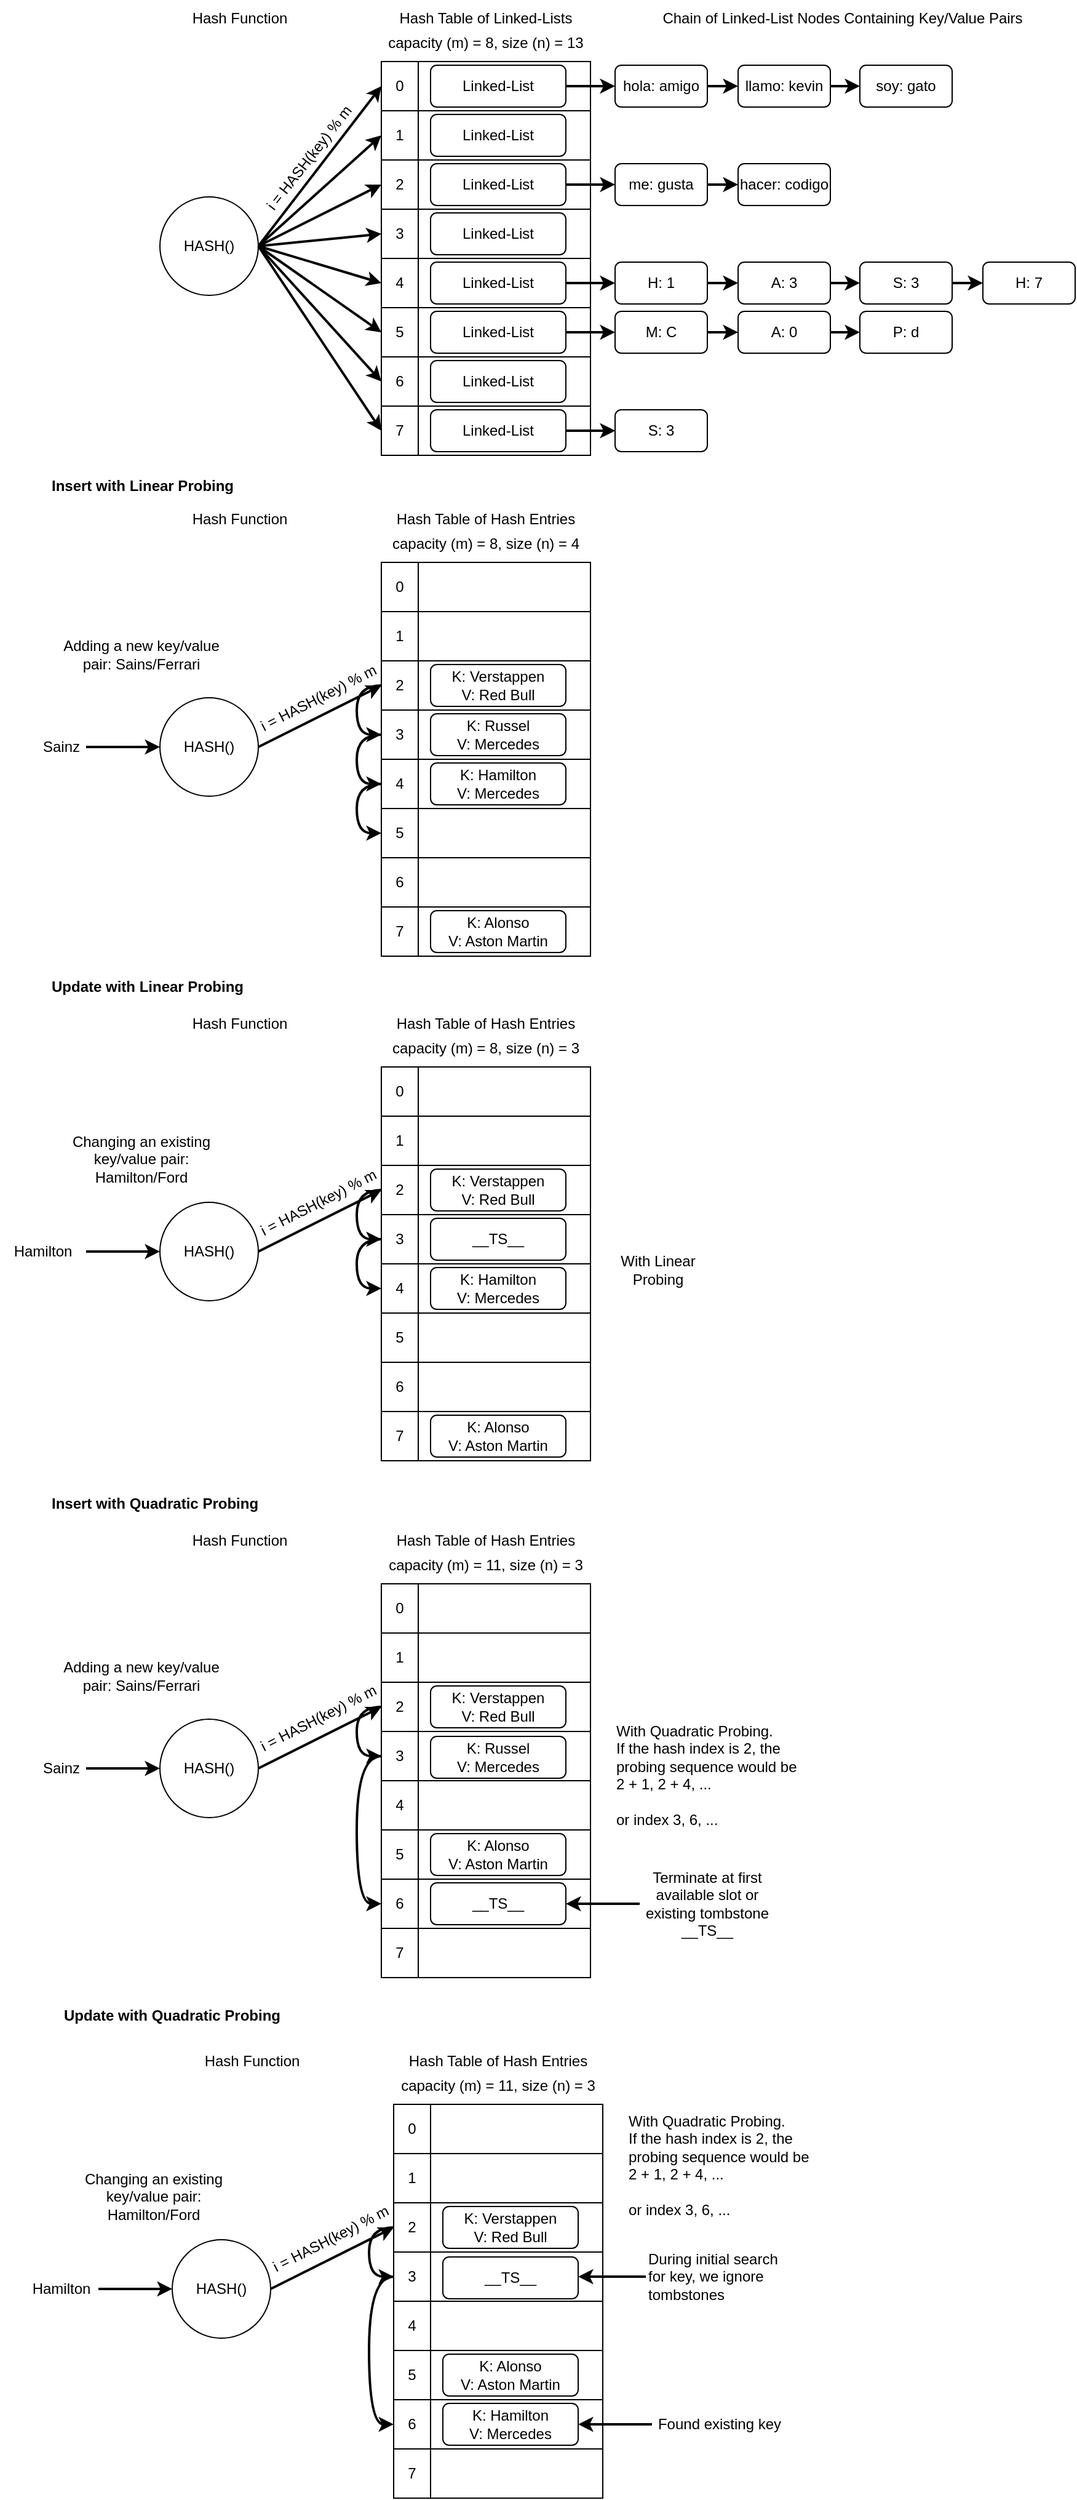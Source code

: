 <mxfile version="21.0.2"><diagram name="Page-1" id="CLz6qSTANuojQTUTGo5L"><mxGraphModel dx="2370" dy="878" grid="1" gridSize="10" guides="1" tooltips="1" connect="1" arrows="1" fold="1" page="1" pageScale="1" pageWidth="850" pageHeight="1100" math="0" shadow="0"><root><mxCell id="0"/><mxCell id="1" parent="0"/><mxCell id="tt0GSsf29ZVRuNh0fQXM-68" style="rounded=0;orthogonalLoop=1;jettySize=auto;html=1;exitX=1;exitY=0.5;exitDx=0;exitDy=0;entryX=0;entryY=0.5;entryDx=0;entryDy=0;strokeWidth=2;endArrow=classic;endFill=1;" edge="1" parent="1" source="tt0GSsf29ZVRuNh0fQXM-1" target="tt0GSsf29ZVRuNh0fQXM-7"><mxGeometry relative="1" as="geometry"/></mxCell><mxCell id="tt0GSsf29ZVRuNh0fQXM-1" value="HASH()" style="ellipse;whiteSpace=wrap;html=1;aspect=fixed;" vertex="1" parent="1"><mxGeometry x="90" y="190" width="80" height="80" as="geometry"/></mxCell><mxCell id="tt0GSsf29ZVRuNh0fQXM-6" value="" style="shape=table;startSize=0;container=1;collapsible=0;childLayout=tableLayout;" vertex="1" parent="1"><mxGeometry x="270" y="80" width="30" height="320" as="geometry"/></mxCell><mxCell id="tt0GSsf29ZVRuNh0fQXM-7" value="" style="shape=tableRow;horizontal=0;startSize=0;swimlaneHead=0;swimlaneBody=0;strokeColor=inherit;top=0;left=0;bottom=0;right=0;collapsible=0;dropTarget=0;fillColor=none;points=[[0,0.5],[1,0.5]];portConstraint=eastwest;" vertex="1" parent="tt0GSsf29ZVRuNh0fQXM-6"><mxGeometry width="30" height="40" as="geometry"/></mxCell><mxCell id="tt0GSsf29ZVRuNh0fQXM-8" value="0" style="shape=partialRectangle;html=1;whiteSpace=wrap;connectable=0;strokeColor=inherit;overflow=hidden;fillColor=none;top=0;left=0;bottom=0;right=0;pointerEvents=1;" vertex="1" parent="tt0GSsf29ZVRuNh0fQXM-7"><mxGeometry width="30" height="40" as="geometry"><mxRectangle width="30" height="40" as="alternateBounds"/></mxGeometry></mxCell><mxCell id="tt0GSsf29ZVRuNh0fQXM-9" value="" style="shape=tableRow;horizontal=0;startSize=0;swimlaneHead=0;swimlaneBody=0;strokeColor=inherit;top=0;left=0;bottom=0;right=0;collapsible=0;dropTarget=0;fillColor=none;points=[[0,0.5],[1,0.5]];portConstraint=eastwest;" vertex="1" parent="tt0GSsf29ZVRuNh0fQXM-6"><mxGeometry y="40" width="30" height="40" as="geometry"/></mxCell><mxCell id="tt0GSsf29ZVRuNh0fQXM-10" value="1" style="shape=partialRectangle;html=1;whiteSpace=wrap;connectable=0;strokeColor=inherit;overflow=hidden;fillColor=none;top=0;left=0;bottom=0;right=0;pointerEvents=1;" vertex="1" parent="tt0GSsf29ZVRuNh0fQXM-9"><mxGeometry width="30" height="40" as="geometry"><mxRectangle width="30" height="40" as="alternateBounds"/></mxGeometry></mxCell><mxCell id="tt0GSsf29ZVRuNh0fQXM-11" value="" style="shape=tableRow;horizontal=0;startSize=0;swimlaneHead=0;swimlaneBody=0;strokeColor=inherit;top=0;left=0;bottom=0;right=0;collapsible=0;dropTarget=0;fillColor=none;points=[[0,0.5],[1,0.5]];portConstraint=eastwest;" vertex="1" parent="tt0GSsf29ZVRuNh0fQXM-6"><mxGeometry y="80" width="30" height="40" as="geometry"/></mxCell><mxCell id="tt0GSsf29ZVRuNh0fQXM-12" value="2" style="shape=partialRectangle;html=1;whiteSpace=wrap;connectable=0;strokeColor=inherit;overflow=hidden;fillColor=none;top=0;left=0;bottom=0;right=0;pointerEvents=1;" vertex="1" parent="tt0GSsf29ZVRuNh0fQXM-11"><mxGeometry width="30" height="40" as="geometry"><mxRectangle width="30" height="40" as="alternateBounds"/></mxGeometry></mxCell><mxCell id="tt0GSsf29ZVRuNh0fQXM-13" value="" style="shape=tableRow;horizontal=0;startSize=0;swimlaneHead=0;swimlaneBody=0;strokeColor=inherit;top=0;left=0;bottom=0;right=0;collapsible=0;dropTarget=0;fillColor=none;points=[[0,0.5],[1,0.5]];portConstraint=eastwest;" vertex="1" parent="tt0GSsf29ZVRuNh0fQXM-6"><mxGeometry y="120" width="30" height="40" as="geometry"/></mxCell><mxCell id="tt0GSsf29ZVRuNh0fQXM-14" value="3" style="shape=partialRectangle;html=1;whiteSpace=wrap;connectable=0;strokeColor=inherit;overflow=hidden;fillColor=none;top=0;left=0;bottom=0;right=0;pointerEvents=1;" vertex="1" parent="tt0GSsf29ZVRuNh0fQXM-13"><mxGeometry width="30" height="40" as="geometry"><mxRectangle width="30" height="40" as="alternateBounds"/></mxGeometry></mxCell><mxCell id="tt0GSsf29ZVRuNh0fQXM-15" value="" style="shape=tableRow;horizontal=0;startSize=0;swimlaneHead=0;swimlaneBody=0;strokeColor=inherit;top=0;left=0;bottom=0;right=0;collapsible=0;dropTarget=0;fillColor=none;points=[[0,0.5],[1,0.5]];portConstraint=eastwest;" vertex="1" parent="tt0GSsf29ZVRuNh0fQXM-6"><mxGeometry y="160" width="30" height="40" as="geometry"/></mxCell><mxCell id="tt0GSsf29ZVRuNh0fQXM-16" value="4" style="shape=partialRectangle;html=1;whiteSpace=wrap;connectable=0;strokeColor=inherit;overflow=hidden;fillColor=none;top=0;left=0;bottom=0;right=0;pointerEvents=1;" vertex="1" parent="tt0GSsf29ZVRuNh0fQXM-15"><mxGeometry width="30" height="40" as="geometry"><mxRectangle width="30" height="40" as="alternateBounds"/></mxGeometry></mxCell><mxCell id="tt0GSsf29ZVRuNh0fQXM-17" value="" style="shape=tableRow;horizontal=0;startSize=0;swimlaneHead=0;swimlaneBody=0;strokeColor=inherit;top=0;left=0;bottom=0;right=0;collapsible=0;dropTarget=0;fillColor=none;points=[[0,0.5],[1,0.5]];portConstraint=eastwest;" vertex="1" parent="tt0GSsf29ZVRuNh0fQXM-6"><mxGeometry y="200" width="30" height="40" as="geometry"/></mxCell><mxCell id="tt0GSsf29ZVRuNh0fQXM-18" value="5" style="shape=partialRectangle;html=1;whiteSpace=wrap;connectable=0;strokeColor=inherit;overflow=hidden;fillColor=none;top=0;left=0;bottom=0;right=0;pointerEvents=1;" vertex="1" parent="tt0GSsf29ZVRuNh0fQXM-17"><mxGeometry width="30" height="40" as="geometry"><mxRectangle width="30" height="40" as="alternateBounds"/></mxGeometry></mxCell><mxCell id="tt0GSsf29ZVRuNh0fQXM-19" value="" style="shape=tableRow;horizontal=0;startSize=0;swimlaneHead=0;swimlaneBody=0;strokeColor=inherit;top=0;left=0;bottom=0;right=0;collapsible=0;dropTarget=0;fillColor=none;points=[[0,0.5],[1,0.5]];portConstraint=eastwest;" vertex="1" parent="tt0GSsf29ZVRuNh0fQXM-6"><mxGeometry y="240" width="30" height="40" as="geometry"/></mxCell><mxCell id="tt0GSsf29ZVRuNh0fQXM-20" value="6" style="shape=partialRectangle;html=1;whiteSpace=wrap;connectable=0;strokeColor=inherit;overflow=hidden;fillColor=none;top=0;left=0;bottom=0;right=0;pointerEvents=1;" vertex="1" parent="tt0GSsf29ZVRuNh0fQXM-19"><mxGeometry width="30" height="40" as="geometry"><mxRectangle width="30" height="40" as="alternateBounds"/></mxGeometry></mxCell><mxCell id="tt0GSsf29ZVRuNh0fQXM-21" value="" style="shape=tableRow;horizontal=0;startSize=0;swimlaneHead=0;swimlaneBody=0;strokeColor=inherit;top=0;left=0;bottom=0;right=0;collapsible=0;dropTarget=0;fillColor=none;points=[[0,0.5],[1,0.5]];portConstraint=eastwest;" vertex="1" parent="tt0GSsf29ZVRuNh0fQXM-6"><mxGeometry y="280" width="30" height="40" as="geometry"/></mxCell><mxCell id="tt0GSsf29ZVRuNh0fQXM-22" value="7" style="shape=partialRectangle;html=1;whiteSpace=wrap;connectable=0;strokeColor=inherit;overflow=hidden;fillColor=none;top=0;left=0;bottom=0;right=0;pointerEvents=1;" vertex="1" parent="tt0GSsf29ZVRuNh0fQXM-21"><mxGeometry width="30" height="40" as="geometry"><mxRectangle width="30" height="40" as="alternateBounds"/></mxGeometry></mxCell><mxCell id="tt0GSsf29ZVRuNh0fQXM-38" value="" style="shape=table;startSize=0;container=1;collapsible=0;childLayout=tableLayout;" vertex="1" parent="1"><mxGeometry x="300" y="80" width="140" height="320" as="geometry"/></mxCell><mxCell id="tt0GSsf29ZVRuNh0fQXM-39" value="" style="shape=tableRow;horizontal=0;startSize=0;swimlaneHead=0;swimlaneBody=0;strokeColor=inherit;top=0;left=0;bottom=0;right=0;collapsible=0;dropTarget=0;fillColor=none;points=[[0,0.5],[1,0.5]];portConstraint=eastwest;" vertex="1" parent="tt0GSsf29ZVRuNh0fQXM-38"><mxGeometry width="140" height="40" as="geometry"/></mxCell><mxCell id="tt0GSsf29ZVRuNh0fQXM-40" value="" style="shape=partialRectangle;html=1;whiteSpace=wrap;connectable=0;strokeColor=inherit;overflow=hidden;fillColor=none;top=0;left=0;bottom=0;right=0;pointerEvents=1;" vertex="1" parent="tt0GSsf29ZVRuNh0fQXM-39"><mxGeometry width="140" height="40" as="geometry"><mxRectangle width="140" height="40" as="alternateBounds"/></mxGeometry></mxCell><mxCell id="tt0GSsf29ZVRuNh0fQXM-41" value="" style="shape=tableRow;horizontal=0;startSize=0;swimlaneHead=0;swimlaneBody=0;strokeColor=inherit;top=0;left=0;bottom=0;right=0;collapsible=0;dropTarget=0;fillColor=none;points=[[0,0.5],[1,0.5]];portConstraint=eastwest;" vertex="1" parent="tt0GSsf29ZVRuNh0fQXM-38"><mxGeometry y="40" width="140" height="40" as="geometry"/></mxCell><mxCell id="tt0GSsf29ZVRuNh0fQXM-42" value="" style="shape=partialRectangle;html=1;whiteSpace=wrap;connectable=0;strokeColor=inherit;overflow=hidden;fillColor=none;top=0;left=0;bottom=0;right=0;pointerEvents=1;" vertex="1" parent="tt0GSsf29ZVRuNh0fQXM-41"><mxGeometry width="140" height="40" as="geometry"><mxRectangle width="140" height="40" as="alternateBounds"/></mxGeometry></mxCell><mxCell id="tt0GSsf29ZVRuNh0fQXM-43" value="" style="shape=tableRow;horizontal=0;startSize=0;swimlaneHead=0;swimlaneBody=0;strokeColor=inherit;top=0;left=0;bottom=0;right=0;collapsible=0;dropTarget=0;fillColor=none;points=[[0,0.5],[1,0.5]];portConstraint=eastwest;" vertex="1" parent="tt0GSsf29ZVRuNh0fQXM-38"><mxGeometry y="80" width="140" height="40" as="geometry"/></mxCell><mxCell id="tt0GSsf29ZVRuNh0fQXM-44" value="" style="shape=partialRectangle;html=1;whiteSpace=wrap;connectable=0;strokeColor=inherit;overflow=hidden;fillColor=none;top=0;left=0;bottom=0;right=0;pointerEvents=1;" vertex="1" parent="tt0GSsf29ZVRuNh0fQXM-43"><mxGeometry width="140" height="40" as="geometry"><mxRectangle width="140" height="40" as="alternateBounds"/></mxGeometry></mxCell><mxCell id="tt0GSsf29ZVRuNh0fQXM-45" value="" style="shape=tableRow;horizontal=0;startSize=0;swimlaneHead=0;swimlaneBody=0;strokeColor=inherit;top=0;left=0;bottom=0;right=0;collapsible=0;dropTarget=0;fillColor=none;points=[[0,0.5],[1,0.5]];portConstraint=eastwest;" vertex="1" parent="tt0GSsf29ZVRuNh0fQXM-38"><mxGeometry y="120" width="140" height="40" as="geometry"/></mxCell><mxCell id="tt0GSsf29ZVRuNh0fQXM-46" value="" style="shape=partialRectangle;html=1;whiteSpace=wrap;connectable=0;strokeColor=inherit;overflow=hidden;fillColor=none;top=0;left=0;bottom=0;right=0;pointerEvents=1;" vertex="1" parent="tt0GSsf29ZVRuNh0fQXM-45"><mxGeometry width="140" height="40" as="geometry"><mxRectangle width="140" height="40" as="alternateBounds"/></mxGeometry></mxCell><mxCell id="tt0GSsf29ZVRuNh0fQXM-47" value="" style="shape=tableRow;horizontal=0;startSize=0;swimlaneHead=0;swimlaneBody=0;strokeColor=inherit;top=0;left=0;bottom=0;right=0;collapsible=0;dropTarget=0;fillColor=none;points=[[0,0.5],[1,0.5]];portConstraint=eastwest;" vertex="1" parent="tt0GSsf29ZVRuNh0fQXM-38"><mxGeometry y="160" width="140" height="40" as="geometry"/></mxCell><mxCell id="tt0GSsf29ZVRuNh0fQXM-48" value="" style="shape=partialRectangle;html=1;whiteSpace=wrap;connectable=0;strokeColor=inherit;overflow=hidden;fillColor=none;top=0;left=0;bottom=0;right=0;pointerEvents=1;" vertex="1" parent="tt0GSsf29ZVRuNh0fQXM-47"><mxGeometry width="140" height="40" as="geometry"><mxRectangle width="140" height="40" as="alternateBounds"/></mxGeometry></mxCell><mxCell id="tt0GSsf29ZVRuNh0fQXM-49" value="" style="shape=tableRow;horizontal=0;startSize=0;swimlaneHead=0;swimlaneBody=0;strokeColor=inherit;top=0;left=0;bottom=0;right=0;collapsible=0;dropTarget=0;fillColor=none;points=[[0,0.5],[1,0.5]];portConstraint=eastwest;" vertex="1" parent="tt0GSsf29ZVRuNh0fQXM-38"><mxGeometry y="200" width="140" height="40" as="geometry"/></mxCell><mxCell id="tt0GSsf29ZVRuNh0fQXM-50" value="" style="shape=partialRectangle;html=1;whiteSpace=wrap;connectable=0;strokeColor=inherit;overflow=hidden;fillColor=none;top=0;left=0;bottom=0;right=0;pointerEvents=1;" vertex="1" parent="tt0GSsf29ZVRuNh0fQXM-49"><mxGeometry width="140" height="40" as="geometry"><mxRectangle width="140" height="40" as="alternateBounds"/></mxGeometry></mxCell><mxCell id="tt0GSsf29ZVRuNh0fQXM-51" value="" style="shape=tableRow;horizontal=0;startSize=0;swimlaneHead=0;swimlaneBody=0;strokeColor=inherit;top=0;left=0;bottom=0;right=0;collapsible=0;dropTarget=0;fillColor=none;points=[[0,0.5],[1,0.5]];portConstraint=eastwest;" vertex="1" parent="tt0GSsf29ZVRuNh0fQXM-38"><mxGeometry y="240" width="140" height="40" as="geometry"/></mxCell><mxCell id="tt0GSsf29ZVRuNh0fQXM-52" value="" style="shape=partialRectangle;html=1;whiteSpace=wrap;connectable=0;strokeColor=inherit;overflow=hidden;fillColor=none;top=0;left=0;bottom=0;right=0;pointerEvents=1;" vertex="1" parent="tt0GSsf29ZVRuNh0fQXM-51"><mxGeometry width="140" height="40" as="geometry"><mxRectangle width="140" height="40" as="alternateBounds"/></mxGeometry></mxCell><mxCell id="tt0GSsf29ZVRuNh0fQXM-53" value="" style="shape=tableRow;horizontal=0;startSize=0;swimlaneHead=0;swimlaneBody=0;strokeColor=inherit;top=0;left=0;bottom=0;right=0;collapsible=0;dropTarget=0;fillColor=none;points=[[0,0.5],[1,0.5]];portConstraint=eastwest;" vertex="1" parent="tt0GSsf29ZVRuNh0fQXM-38"><mxGeometry y="280" width="140" height="40" as="geometry"/></mxCell><mxCell id="tt0GSsf29ZVRuNh0fQXM-54" value="" style="shape=partialRectangle;html=1;whiteSpace=wrap;connectable=0;strokeColor=inherit;overflow=hidden;fillColor=none;top=0;left=0;bottom=0;right=0;pointerEvents=1;" vertex="1" parent="tt0GSsf29ZVRuNh0fQXM-53"><mxGeometry width="140" height="40" as="geometry"><mxRectangle width="140" height="40" as="alternateBounds"/></mxGeometry></mxCell><mxCell id="tt0GSsf29ZVRuNh0fQXM-55" value="Linked-List" style="rounded=1;whiteSpace=wrap;html=1;" vertex="1" parent="1"><mxGeometry x="310" y="83" width="110" height="34" as="geometry"/></mxCell><mxCell id="tt0GSsf29ZVRuNh0fQXM-56" value="Hash Table of Linked-Lists" style="text;html=1;strokeColor=none;fillColor=none;align=center;verticalAlign=middle;whiteSpace=wrap;rounded=0;" vertex="1" parent="1"><mxGeometry x="270" y="30" width="170" height="30" as="geometry"/></mxCell><mxCell id="tt0GSsf29ZVRuNh0fQXM-57" value="Hash Function" style="text;html=1;strokeColor=none;fillColor=none;align=center;verticalAlign=middle;whiteSpace=wrap;rounded=0;" vertex="1" parent="1"><mxGeometry x="80" y="30" width="150" height="30" as="geometry"/></mxCell><mxCell id="tt0GSsf29ZVRuNh0fQXM-60" value="Linked-List" style="rounded=1;whiteSpace=wrap;html=1;" vertex="1" parent="1"><mxGeometry x="310" y="123" width="110" height="34" as="geometry"/></mxCell><mxCell id="tt0GSsf29ZVRuNh0fQXM-61" value="Linked-List" style="rounded=1;whiteSpace=wrap;html=1;" vertex="1" parent="1"><mxGeometry x="310" y="163" width="110" height="34" as="geometry"/></mxCell><mxCell id="tt0GSsf29ZVRuNh0fQXM-62" value="Linked-List" style="rounded=1;whiteSpace=wrap;html=1;" vertex="1" parent="1"><mxGeometry x="310" y="203" width="110" height="34" as="geometry"/></mxCell><mxCell id="tt0GSsf29ZVRuNh0fQXM-63" value="Linked-List" style="rounded=1;whiteSpace=wrap;html=1;" vertex="1" parent="1"><mxGeometry x="310" y="243" width="110" height="34" as="geometry"/></mxCell><mxCell id="tt0GSsf29ZVRuNh0fQXM-64" value="Linked-List" style="rounded=1;whiteSpace=wrap;html=1;" vertex="1" parent="1"><mxGeometry x="310" y="283" width="110" height="34" as="geometry"/></mxCell><mxCell id="tt0GSsf29ZVRuNh0fQXM-65" value="Linked-List" style="rounded=1;whiteSpace=wrap;html=1;" vertex="1" parent="1"><mxGeometry x="310" y="323" width="110" height="34" as="geometry"/></mxCell><mxCell id="tt0GSsf29ZVRuNh0fQXM-172" value="" style="edgeStyle=orthogonalEdgeStyle;rounded=0;orthogonalLoop=1;jettySize=auto;html=1;" edge="1" parent="1" source="tt0GSsf29ZVRuNh0fQXM-66" target="tt0GSsf29ZVRuNh0fQXM-88"><mxGeometry relative="1" as="geometry"/></mxCell><mxCell id="tt0GSsf29ZVRuNh0fQXM-66" value="Linked-List" style="rounded=1;whiteSpace=wrap;html=1;" vertex="1" parent="1"><mxGeometry x="310" y="363" width="110" height="34" as="geometry"/></mxCell><mxCell id="tt0GSsf29ZVRuNh0fQXM-69" style="rounded=0;orthogonalLoop=1;jettySize=auto;html=1;exitX=1;exitY=0.5;exitDx=0;exitDy=0;entryX=0;entryY=0.5;entryDx=0;entryDy=0;strokeWidth=2;endArrow=classic;endFill=1;" edge="1" parent="1" source="tt0GSsf29ZVRuNh0fQXM-1" target="tt0GSsf29ZVRuNh0fQXM-9"><mxGeometry relative="1" as="geometry"><mxPoint x="180" y="240" as="sourcePoint"/><mxPoint x="280" y="110" as="targetPoint"/></mxGeometry></mxCell><mxCell id="tt0GSsf29ZVRuNh0fQXM-70" style="rounded=0;orthogonalLoop=1;jettySize=auto;html=1;exitX=1;exitY=0.5;exitDx=0;exitDy=0;strokeWidth=2;endArrow=classic;endFill=1;entryX=0;entryY=0.5;entryDx=0;entryDy=0;" edge="1" parent="1" source="tt0GSsf29ZVRuNh0fQXM-1" target="tt0GSsf29ZVRuNh0fQXM-11"><mxGeometry relative="1" as="geometry"><mxPoint x="180" y="240" as="sourcePoint"/><mxPoint x="260" y="180" as="targetPoint"/></mxGeometry></mxCell><mxCell id="tt0GSsf29ZVRuNh0fQXM-71" style="rounded=0;orthogonalLoop=1;jettySize=auto;html=1;exitX=1;exitY=0.5;exitDx=0;exitDy=0;strokeWidth=2;endArrow=classic;endFill=1;entryX=0;entryY=0.5;entryDx=0;entryDy=0;" edge="1" parent="1" source="tt0GSsf29ZVRuNh0fQXM-1" target="tt0GSsf29ZVRuNh0fQXM-13"><mxGeometry relative="1" as="geometry"><mxPoint x="180" y="240" as="sourcePoint"/><mxPoint x="270" y="190" as="targetPoint"/></mxGeometry></mxCell><mxCell id="tt0GSsf29ZVRuNh0fQXM-72" style="rounded=0;orthogonalLoop=1;jettySize=auto;html=1;exitX=1;exitY=0.5;exitDx=0;exitDy=0;strokeWidth=2;endArrow=classic;endFill=1;entryX=0;entryY=0.5;entryDx=0;entryDy=0;" edge="1" parent="1" source="tt0GSsf29ZVRuNh0fQXM-1" target="tt0GSsf29ZVRuNh0fQXM-15"><mxGeometry relative="1" as="geometry"><mxPoint x="180" y="240" as="sourcePoint"/><mxPoint x="280" y="230" as="targetPoint"/></mxGeometry></mxCell><mxCell id="tt0GSsf29ZVRuNh0fQXM-73" style="rounded=0;orthogonalLoop=1;jettySize=auto;html=1;exitX=1;exitY=0.5;exitDx=0;exitDy=0;strokeWidth=2;endArrow=classic;endFill=1;entryX=0;entryY=0.5;entryDx=0;entryDy=0;" edge="1" parent="1" source="tt0GSsf29ZVRuNh0fQXM-1" target="tt0GSsf29ZVRuNh0fQXM-17"><mxGeometry relative="1" as="geometry"><mxPoint x="180" y="240" as="sourcePoint"/><mxPoint x="280" y="190" as="targetPoint"/></mxGeometry></mxCell><mxCell id="tt0GSsf29ZVRuNh0fQXM-74" style="rounded=0;orthogonalLoop=1;jettySize=auto;html=1;strokeWidth=2;endArrow=classic;endFill=1;entryX=0;entryY=0.5;entryDx=0;entryDy=0;exitX=1;exitY=0.5;exitDx=0;exitDy=0;" edge="1" parent="1" source="tt0GSsf29ZVRuNh0fQXM-1" target="tt0GSsf29ZVRuNh0fQXM-19"><mxGeometry relative="1" as="geometry"><mxPoint x="180" y="340" as="sourcePoint"/><mxPoint x="280" y="310" as="targetPoint"/></mxGeometry></mxCell><mxCell id="tt0GSsf29ZVRuNh0fQXM-75" style="rounded=0;orthogonalLoop=1;jettySize=auto;html=1;strokeWidth=2;endArrow=classic;endFill=1;entryX=0;entryY=0.5;entryDx=0;entryDy=0;exitX=1;exitY=0.5;exitDx=0;exitDy=0;" edge="1" parent="1" source="tt0GSsf29ZVRuNh0fQXM-1" target="tt0GSsf29ZVRuNh0fQXM-21"><mxGeometry relative="1" as="geometry"><mxPoint x="180" y="240" as="sourcePoint"/><mxPoint x="280" y="350" as="targetPoint"/></mxGeometry></mxCell><mxCell id="tt0GSsf29ZVRuNh0fQXM-76" value="hola: amigo" style="rounded=1;whiteSpace=wrap;html=1;" vertex="1" parent="1"><mxGeometry x="460" y="83" width="75" height="34" as="geometry"/></mxCell><mxCell id="tt0GSsf29ZVRuNh0fQXM-77" value="llamo: kevin" style="rounded=1;whiteSpace=wrap;html=1;" vertex="1" parent="1"><mxGeometry x="560" y="83" width="75" height="34" as="geometry"/></mxCell><mxCell id="tt0GSsf29ZVRuNh0fQXM-78" value="soy: gato" style="rounded=1;whiteSpace=wrap;html=1;" vertex="1" parent="1"><mxGeometry x="659" y="83" width="75" height="34" as="geometry"/></mxCell><mxCell id="tt0GSsf29ZVRuNh0fQXM-81" value="H: 1" style="rounded=1;whiteSpace=wrap;html=1;" vertex="1" parent="1"><mxGeometry x="460" y="243" width="75" height="34" as="geometry"/></mxCell><mxCell id="tt0GSsf29ZVRuNh0fQXM-82" value="A: 3" style="rounded=1;whiteSpace=wrap;html=1;" vertex="1" parent="1"><mxGeometry x="560" y="243" width="75" height="34" as="geometry"/></mxCell><mxCell id="tt0GSsf29ZVRuNh0fQXM-83" value="S: 3" style="rounded=1;whiteSpace=wrap;html=1;" vertex="1" parent="1"><mxGeometry x="659" y="243" width="75" height="34" as="geometry"/></mxCell><mxCell id="tt0GSsf29ZVRuNh0fQXM-84" value="H: 7" style="rounded=1;whiteSpace=wrap;html=1;" vertex="1" parent="1"><mxGeometry x="759" y="243" width="75" height="34" as="geometry"/></mxCell><mxCell id="tt0GSsf29ZVRuNh0fQXM-85" value="M: C" style="rounded=1;whiteSpace=wrap;html=1;" vertex="1" parent="1"><mxGeometry x="460" y="283" width="75" height="34" as="geometry"/></mxCell><mxCell id="tt0GSsf29ZVRuNh0fQXM-86" value="A: 0" style="rounded=1;whiteSpace=wrap;html=1;" vertex="1" parent="1"><mxGeometry x="560" y="283" width="75" height="34" as="geometry"/></mxCell><mxCell id="tt0GSsf29ZVRuNh0fQXM-87" value="P: d" style="rounded=1;whiteSpace=wrap;html=1;" vertex="1" parent="1"><mxGeometry x="659" y="283" width="75" height="34" as="geometry"/></mxCell><mxCell id="tt0GSsf29ZVRuNh0fQXM-88" value="S: 3" style="rounded=1;whiteSpace=wrap;html=1;" vertex="1" parent="1"><mxGeometry x="460" y="363" width="75" height="34" as="geometry"/></mxCell><mxCell id="tt0GSsf29ZVRuNh0fQXM-89" value="me: gusta" style="rounded=1;whiteSpace=wrap;html=1;" vertex="1" parent="1"><mxGeometry x="460" y="163" width="75" height="34" as="geometry"/></mxCell><mxCell id="tt0GSsf29ZVRuNh0fQXM-90" value="hacer: codigo" style="rounded=1;whiteSpace=wrap;html=1;" vertex="1" parent="1"><mxGeometry x="560" y="163" width="75" height="34" as="geometry"/></mxCell><mxCell id="tt0GSsf29ZVRuNh0fQXM-91" style="rounded=0;orthogonalLoop=1;jettySize=auto;html=1;entryX=0;entryY=0.5;entryDx=0;entryDy=0;strokeWidth=2;endArrow=classic;endFill=1;" edge="1" parent="1" source="tt0GSsf29ZVRuNh0fQXM-55" target="tt0GSsf29ZVRuNh0fQXM-76"><mxGeometry relative="1" as="geometry"><mxPoint x="180" y="240" as="sourcePoint"/><mxPoint x="280" y="110" as="targetPoint"/></mxGeometry></mxCell><mxCell id="tt0GSsf29ZVRuNh0fQXM-92" style="rounded=0;orthogonalLoop=1;jettySize=auto;html=1;strokeWidth=2;endArrow=classic;endFill=1;exitX=1;exitY=0.5;exitDx=0;exitDy=0;" edge="1" parent="1" source="tt0GSsf29ZVRuNh0fQXM-76"><mxGeometry relative="1" as="geometry"><mxPoint x="540" y="100" as="sourcePoint"/><mxPoint x="560" y="100" as="targetPoint"/></mxGeometry></mxCell><mxCell id="tt0GSsf29ZVRuNh0fQXM-93" style="rounded=0;orthogonalLoop=1;jettySize=auto;html=1;strokeWidth=2;endArrow=classic;endFill=1;exitX=1;exitY=0.5;exitDx=0;exitDy=0;entryX=0;entryY=0.5;entryDx=0;entryDy=0;" edge="1" parent="1" source="tt0GSsf29ZVRuNh0fQXM-77" target="tt0GSsf29ZVRuNh0fQXM-78"><mxGeometry relative="1" as="geometry"><mxPoint x="545" y="110" as="sourcePoint"/><mxPoint x="570" y="110" as="targetPoint"/></mxGeometry></mxCell><mxCell id="tt0GSsf29ZVRuNh0fQXM-94" style="rounded=0;orthogonalLoop=1;jettySize=auto;html=1;strokeWidth=2;endArrow=classic;endFill=1;exitX=1;exitY=0.5;exitDx=0;exitDy=0;entryX=0;entryY=0.5;entryDx=0;entryDy=0;" edge="1" parent="1" source="tt0GSsf29ZVRuNh0fQXM-89" target="tt0GSsf29ZVRuNh0fQXM-90"><mxGeometry relative="1" as="geometry"><mxPoint x="645" y="110" as="sourcePoint"/><mxPoint x="669" y="110" as="targetPoint"/></mxGeometry></mxCell><mxCell id="tt0GSsf29ZVRuNh0fQXM-95" style="rounded=0;orthogonalLoop=1;jettySize=auto;html=1;strokeWidth=2;endArrow=classic;endFill=1;exitX=1;exitY=0.5;exitDx=0;exitDy=0;entryX=0;entryY=0.5;entryDx=0;entryDy=0;" edge="1" parent="1" source="tt0GSsf29ZVRuNh0fQXM-61" target="tt0GSsf29ZVRuNh0fQXM-89"><mxGeometry relative="1" as="geometry"><mxPoint x="545" y="190" as="sourcePoint"/><mxPoint x="570" y="190" as="targetPoint"/></mxGeometry></mxCell><mxCell id="tt0GSsf29ZVRuNh0fQXM-96" style="rounded=0;orthogonalLoop=1;jettySize=auto;html=1;strokeWidth=2;endArrow=classic;endFill=1;entryX=0;entryY=0.5;entryDx=0;entryDy=0;" edge="1" parent="1" target="tt0GSsf29ZVRuNh0fQXM-81"><mxGeometry relative="1" as="geometry"><mxPoint x="420" y="260" as="sourcePoint"/><mxPoint x="470" y="190" as="targetPoint"/></mxGeometry></mxCell><mxCell id="tt0GSsf29ZVRuNh0fQXM-97" style="rounded=0;orthogonalLoop=1;jettySize=auto;html=1;strokeWidth=2;endArrow=classic;endFill=1;entryX=0;entryY=0.5;entryDx=0;entryDy=0;exitX=1;exitY=0.5;exitDx=0;exitDy=0;" edge="1" parent="1" source="tt0GSsf29ZVRuNh0fQXM-64" target="tt0GSsf29ZVRuNh0fQXM-85"><mxGeometry relative="1" as="geometry"><mxPoint x="430" y="270" as="sourcePoint"/><mxPoint x="470" y="270" as="targetPoint"/></mxGeometry></mxCell><mxCell id="tt0GSsf29ZVRuNh0fQXM-98" style="rounded=0;orthogonalLoop=1;jettySize=auto;html=1;strokeWidth=2;endArrow=classic;endFill=1;entryX=0;entryY=0.5;entryDx=0;entryDy=0;exitX=1;exitY=0.5;exitDx=0;exitDy=0;" edge="1" parent="1" source="tt0GSsf29ZVRuNh0fQXM-66" target="tt0GSsf29ZVRuNh0fQXM-88"><mxGeometry relative="1" as="geometry"><mxPoint x="430" y="310" as="sourcePoint"/><mxPoint x="470" y="310" as="targetPoint"/></mxGeometry></mxCell><mxCell id="tt0GSsf29ZVRuNh0fQXM-99" style="rounded=0;orthogonalLoop=1;jettySize=auto;html=1;strokeWidth=2;endArrow=classic;endFill=1;entryX=0;entryY=0.5;entryDx=0;entryDy=0;exitX=1;exitY=0.5;exitDx=0;exitDy=0;" edge="1" parent="1" source="tt0GSsf29ZVRuNh0fQXM-81" target="tt0GSsf29ZVRuNh0fQXM-82"><mxGeometry relative="1" as="geometry"><mxPoint x="430" y="270" as="sourcePoint"/><mxPoint x="470" y="270" as="targetPoint"/></mxGeometry></mxCell><mxCell id="tt0GSsf29ZVRuNh0fQXM-100" style="rounded=0;orthogonalLoop=1;jettySize=auto;html=1;strokeWidth=2;endArrow=classic;endFill=1;entryX=0;entryY=0.5;entryDx=0;entryDy=0;exitX=1;exitY=0.5;exitDx=0;exitDy=0;" edge="1" parent="1" source="tt0GSsf29ZVRuNh0fQXM-85" target="tt0GSsf29ZVRuNh0fQXM-86"><mxGeometry relative="1" as="geometry"><mxPoint x="545" y="270" as="sourcePoint"/><mxPoint x="570" y="270" as="targetPoint"/></mxGeometry></mxCell><mxCell id="tt0GSsf29ZVRuNh0fQXM-101" style="rounded=0;orthogonalLoop=1;jettySize=auto;html=1;strokeWidth=2;endArrow=classic;endFill=1;entryX=0;entryY=0.5;entryDx=0;entryDy=0;exitX=1;exitY=0.5;exitDx=0;exitDy=0;" edge="1" parent="1" source="tt0GSsf29ZVRuNh0fQXM-86" target="tt0GSsf29ZVRuNh0fQXM-87"><mxGeometry relative="1" as="geometry"><mxPoint x="555" y="280" as="sourcePoint"/><mxPoint x="580" y="280" as="targetPoint"/></mxGeometry></mxCell><mxCell id="tt0GSsf29ZVRuNh0fQXM-102" style="rounded=0;orthogonalLoop=1;jettySize=auto;html=1;strokeWidth=2;endArrow=classic;endFill=1;entryX=0;entryY=0.5;entryDx=0;entryDy=0;exitX=1;exitY=0.5;exitDx=0;exitDy=0;" edge="1" parent="1" source="tt0GSsf29ZVRuNh0fQXM-82" target="tt0GSsf29ZVRuNh0fQXM-83"><mxGeometry relative="1" as="geometry"><mxPoint x="565" y="290" as="sourcePoint"/><mxPoint x="590" y="290" as="targetPoint"/></mxGeometry></mxCell><mxCell id="tt0GSsf29ZVRuNh0fQXM-103" style="rounded=0;orthogonalLoop=1;jettySize=auto;html=1;strokeWidth=2;endArrow=classic;endFill=1;entryX=0;entryY=0.5;entryDx=0;entryDy=0;exitX=1;exitY=0.5;exitDx=0;exitDy=0;" edge="1" parent="1" source="tt0GSsf29ZVRuNh0fQXM-83" target="tt0GSsf29ZVRuNh0fQXM-84"><mxGeometry relative="1" as="geometry"><mxPoint x="575" y="300" as="sourcePoint"/><mxPoint x="600" y="300" as="targetPoint"/></mxGeometry></mxCell><mxCell id="tt0GSsf29ZVRuNh0fQXM-104" value="Chain of Linked-List Nodes Containing Key/Value Pairs" style="text;html=1;strokeColor=none;fillColor=none;align=center;verticalAlign=middle;whiteSpace=wrap;rounded=0;" vertex="1" parent="1"><mxGeometry x="460" y="30" width="370" height="30" as="geometry"/></mxCell><mxCell id="tt0GSsf29ZVRuNh0fQXM-105" value="capacity (m) = 8, size (n) = 13" style="text;html=1;strokeColor=none;fillColor=none;align=center;verticalAlign=middle;whiteSpace=wrap;rounded=0;" vertex="1" parent="1"><mxGeometry x="270" y="50" width="170" height="30" as="geometry"/></mxCell><mxCell id="tt0GSsf29ZVRuNh0fQXM-107" value="&lt;div&gt;i = HASH(key) % m&lt;/div&gt;" style="text;html=1;strokeColor=none;fillColor=none;align=center;verticalAlign=middle;whiteSpace=wrap;rounded=0;rotation=-52;" vertex="1" parent="1"><mxGeometry x="146.49" y="142.64" width="130" height="30" as="geometry"/></mxCell><mxCell id="tt0GSsf29ZVRuNh0fQXM-109" value="HASH()" style="ellipse;whiteSpace=wrap;html=1;aspect=fixed;" vertex="1" parent="1"><mxGeometry x="90" y="597" width="80" height="80" as="geometry"/></mxCell><mxCell id="tt0GSsf29ZVRuNh0fQXM-110" value="" style="shape=table;startSize=0;container=1;collapsible=0;childLayout=tableLayout;" vertex="1" parent="1"><mxGeometry x="270" y="487" width="30" height="320" as="geometry"/></mxCell><mxCell id="tt0GSsf29ZVRuNh0fQXM-111" value="" style="shape=tableRow;horizontal=0;startSize=0;swimlaneHead=0;swimlaneBody=0;strokeColor=inherit;top=0;left=0;bottom=0;right=0;collapsible=0;dropTarget=0;fillColor=none;points=[[0,0.5],[1,0.5]];portConstraint=eastwest;" vertex="1" parent="tt0GSsf29ZVRuNh0fQXM-110"><mxGeometry width="30" height="40" as="geometry"/></mxCell><mxCell id="tt0GSsf29ZVRuNh0fQXM-112" value="0" style="shape=partialRectangle;html=1;whiteSpace=wrap;connectable=0;strokeColor=inherit;overflow=hidden;fillColor=none;top=0;left=0;bottom=0;right=0;pointerEvents=1;" vertex="1" parent="tt0GSsf29ZVRuNh0fQXM-111"><mxGeometry width="30" height="40" as="geometry"><mxRectangle width="30" height="40" as="alternateBounds"/></mxGeometry></mxCell><mxCell id="tt0GSsf29ZVRuNh0fQXM-113" value="" style="shape=tableRow;horizontal=0;startSize=0;swimlaneHead=0;swimlaneBody=0;strokeColor=inherit;top=0;left=0;bottom=0;right=0;collapsible=0;dropTarget=0;fillColor=none;points=[[0,0.5],[1,0.5]];portConstraint=eastwest;" vertex="1" parent="tt0GSsf29ZVRuNh0fQXM-110"><mxGeometry y="40" width="30" height="40" as="geometry"/></mxCell><mxCell id="tt0GSsf29ZVRuNh0fQXM-114" value="1" style="shape=partialRectangle;html=1;whiteSpace=wrap;connectable=0;strokeColor=inherit;overflow=hidden;fillColor=none;top=0;left=0;bottom=0;right=0;pointerEvents=1;" vertex="1" parent="tt0GSsf29ZVRuNh0fQXM-113"><mxGeometry width="30" height="40" as="geometry"><mxRectangle width="30" height="40" as="alternateBounds"/></mxGeometry></mxCell><mxCell id="tt0GSsf29ZVRuNh0fQXM-115" value="" style="shape=tableRow;horizontal=0;startSize=0;swimlaneHead=0;swimlaneBody=0;strokeColor=inherit;top=0;left=0;bottom=0;right=0;collapsible=0;dropTarget=0;fillColor=none;points=[[0,0.5],[1,0.5]];portConstraint=eastwest;" vertex="1" parent="tt0GSsf29ZVRuNh0fQXM-110"><mxGeometry y="80" width="30" height="40" as="geometry"/></mxCell><mxCell id="tt0GSsf29ZVRuNh0fQXM-116" value="2" style="shape=partialRectangle;html=1;whiteSpace=wrap;connectable=0;strokeColor=inherit;overflow=hidden;fillColor=none;top=0;left=0;bottom=0;right=0;pointerEvents=1;" vertex="1" parent="tt0GSsf29ZVRuNh0fQXM-115"><mxGeometry width="30" height="40" as="geometry"><mxRectangle width="30" height="40" as="alternateBounds"/></mxGeometry></mxCell><mxCell id="tt0GSsf29ZVRuNh0fQXM-117" value="" style="shape=tableRow;horizontal=0;startSize=0;swimlaneHead=0;swimlaneBody=0;strokeColor=inherit;top=0;left=0;bottom=0;right=0;collapsible=0;dropTarget=0;fillColor=none;points=[[0,0.5],[1,0.5]];portConstraint=eastwest;" vertex="1" parent="tt0GSsf29ZVRuNh0fQXM-110"><mxGeometry y="120" width="30" height="40" as="geometry"/></mxCell><mxCell id="tt0GSsf29ZVRuNh0fQXM-118" value="3" style="shape=partialRectangle;html=1;whiteSpace=wrap;connectable=0;strokeColor=inherit;overflow=hidden;fillColor=none;top=0;left=0;bottom=0;right=0;pointerEvents=1;" vertex="1" parent="tt0GSsf29ZVRuNh0fQXM-117"><mxGeometry width="30" height="40" as="geometry"><mxRectangle width="30" height="40" as="alternateBounds"/></mxGeometry></mxCell><mxCell id="tt0GSsf29ZVRuNh0fQXM-119" value="" style="shape=tableRow;horizontal=0;startSize=0;swimlaneHead=0;swimlaneBody=0;strokeColor=inherit;top=0;left=0;bottom=0;right=0;collapsible=0;dropTarget=0;fillColor=none;points=[[0,0.5],[1,0.5]];portConstraint=eastwest;" vertex="1" parent="tt0GSsf29ZVRuNh0fQXM-110"><mxGeometry y="160" width="30" height="40" as="geometry"/></mxCell><mxCell id="tt0GSsf29ZVRuNh0fQXM-120" value="4" style="shape=partialRectangle;html=1;whiteSpace=wrap;connectable=0;strokeColor=inherit;overflow=hidden;fillColor=none;top=0;left=0;bottom=0;right=0;pointerEvents=1;" vertex="1" parent="tt0GSsf29ZVRuNh0fQXM-119"><mxGeometry width="30" height="40" as="geometry"><mxRectangle width="30" height="40" as="alternateBounds"/></mxGeometry></mxCell><mxCell id="tt0GSsf29ZVRuNh0fQXM-121" value="" style="shape=tableRow;horizontal=0;startSize=0;swimlaneHead=0;swimlaneBody=0;strokeColor=inherit;top=0;left=0;bottom=0;right=0;collapsible=0;dropTarget=0;fillColor=none;points=[[0,0.5],[1,0.5]];portConstraint=eastwest;" vertex="1" parent="tt0GSsf29ZVRuNh0fQXM-110"><mxGeometry y="200" width="30" height="40" as="geometry"/></mxCell><mxCell id="tt0GSsf29ZVRuNh0fQXM-122" value="5" style="shape=partialRectangle;html=1;whiteSpace=wrap;connectable=0;strokeColor=inherit;overflow=hidden;fillColor=none;top=0;left=0;bottom=0;right=0;pointerEvents=1;" vertex="1" parent="tt0GSsf29ZVRuNh0fQXM-121"><mxGeometry width="30" height="40" as="geometry"><mxRectangle width="30" height="40" as="alternateBounds"/></mxGeometry></mxCell><mxCell id="tt0GSsf29ZVRuNh0fQXM-123" value="" style="shape=tableRow;horizontal=0;startSize=0;swimlaneHead=0;swimlaneBody=0;strokeColor=inherit;top=0;left=0;bottom=0;right=0;collapsible=0;dropTarget=0;fillColor=none;points=[[0,0.5],[1,0.5]];portConstraint=eastwest;" vertex="1" parent="tt0GSsf29ZVRuNh0fQXM-110"><mxGeometry y="240" width="30" height="40" as="geometry"/></mxCell><mxCell id="tt0GSsf29ZVRuNh0fQXM-124" value="6" style="shape=partialRectangle;html=1;whiteSpace=wrap;connectable=0;strokeColor=inherit;overflow=hidden;fillColor=none;top=0;left=0;bottom=0;right=0;pointerEvents=1;" vertex="1" parent="tt0GSsf29ZVRuNh0fQXM-123"><mxGeometry width="30" height="40" as="geometry"><mxRectangle width="30" height="40" as="alternateBounds"/></mxGeometry></mxCell><mxCell id="tt0GSsf29ZVRuNh0fQXM-125" value="" style="shape=tableRow;horizontal=0;startSize=0;swimlaneHead=0;swimlaneBody=0;strokeColor=inherit;top=0;left=0;bottom=0;right=0;collapsible=0;dropTarget=0;fillColor=none;points=[[0,0.5],[1,0.5]];portConstraint=eastwest;" vertex="1" parent="tt0GSsf29ZVRuNh0fQXM-110"><mxGeometry y="280" width="30" height="40" as="geometry"/></mxCell><mxCell id="tt0GSsf29ZVRuNh0fQXM-126" value="7" style="shape=partialRectangle;html=1;whiteSpace=wrap;connectable=0;strokeColor=inherit;overflow=hidden;fillColor=none;top=0;left=0;bottom=0;right=0;pointerEvents=1;" vertex="1" parent="tt0GSsf29ZVRuNh0fQXM-125"><mxGeometry width="30" height="40" as="geometry"><mxRectangle width="30" height="40" as="alternateBounds"/></mxGeometry></mxCell><mxCell id="tt0GSsf29ZVRuNh0fQXM-168" style="rounded=0;orthogonalLoop=1;jettySize=auto;html=1;exitX=0;exitY=0.5;exitDx=0;exitDy=0;strokeWidth=2;endArrow=classic;endFill=1;entryX=0;entryY=0.5;entryDx=0;entryDy=0;edgeStyle=orthogonalEdgeStyle;curved=1;" edge="1" parent="tt0GSsf29ZVRuNh0fQXM-110" source="tt0GSsf29ZVRuNh0fQXM-117" target="tt0GSsf29ZVRuNh0fQXM-119"><mxGeometry relative="1" as="geometry"><mxPoint x="-90" y="160" as="sourcePoint"/><mxPoint x="10" y="110" as="targetPoint"/></mxGeometry></mxCell><mxCell id="tt0GSsf29ZVRuNh0fQXM-169" style="rounded=0;orthogonalLoop=1;jettySize=auto;html=1;exitX=0;exitY=0.5;exitDx=0;exitDy=0;strokeWidth=2;endArrow=classic;endFill=1;entryX=0;entryY=0.5;entryDx=0;entryDy=0;edgeStyle=orthogonalEdgeStyle;curved=1;" edge="1" parent="tt0GSsf29ZVRuNh0fQXM-110" source="tt0GSsf29ZVRuNh0fQXM-115" target="tt0GSsf29ZVRuNh0fQXM-117"><mxGeometry relative="1" as="geometry"><mxPoint x="10" y="150" as="sourcePoint"/><mxPoint x="10" y="190" as="targetPoint"/></mxGeometry></mxCell><mxCell id="tt0GSsf29ZVRuNh0fQXM-127" value="" style="shape=table;startSize=0;container=1;collapsible=0;childLayout=tableLayout;" vertex="1" parent="1"><mxGeometry x="300" y="487" width="140" height="320" as="geometry"/></mxCell><mxCell id="tt0GSsf29ZVRuNh0fQXM-128" value="" style="shape=tableRow;horizontal=0;startSize=0;swimlaneHead=0;swimlaneBody=0;strokeColor=inherit;top=0;left=0;bottom=0;right=0;collapsible=0;dropTarget=0;fillColor=none;points=[[0,0.5],[1,0.5]];portConstraint=eastwest;" vertex="1" parent="tt0GSsf29ZVRuNh0fQXM-127"><mxGeometry width="140" height="40" as="geometry"/></mxCell><mxCell id="tt0GSsf29ZVRuNh0fQXM-129" value="" style="shape=partialRectangle;html=1;whiteSpace=wrap;connectable=0;strokeColor=inherit;overflow=hidden;fillColor=none;top=0;left=0;bottom=0;right=0;pointerEvents=1;" vertex="1" parent="tt0GSsf29ZVRuNh0fQXM-128"><mxGeometry width="140" height="40" as="geometry"><mxRectangle width="140" height="40" as="alternateBounds"/></mxGeometry></mxCell><mxCell id="tt0GSsf29ZVRuNh0fQXM-130" value="" style="shape=tableRow;horizontal=0;startSize=0;swimlaneHead=0;swimlaneBody=0;strokeColor=inherit;top=0;left=0;bottom=0;right=0;collapsible=0;dropTarget=0;fillColor=none;points=[[0,0.5],[1,0.5]];portConstraint=eastwest;" vertex="1" parent="tt0GSsf29ZVRuNh0fQXM-127"><mxGeometry y="40" width="140" height="40" as="geometry"/></mxCell><mxCell id="tt0GSsf29ZVRuNh0fQXM-131" value="" style="shape=partialRectangle;html=1;whiteSpace=wrap;connectable=0;strokeColor=inherit;overflow=hidden;fillColor=none;top=0;left=0;bottom=0;right=0;pointerEvents=1;" vertex="1" parent="tt0GSsf29ZVRuNh0fQXM-130"><mxGeometry width="140" height="40" as="geometry"><mxRectangle width="140" height="40" as="alternateBounds"/></mxGeometry></mxCell><mxCell id="tt0GSsf29ZVRuNh0fQXM-132" value="" style="shape=tableRow;horizontal=0;startSize=0;swimlaneHead=0;swimlaneBody=0;strokeColor=inherit;top=0;left=0;bottom=0;right=0;collapsible=0;dropTarget=0;fillColor=none;points=[[0,0.5],[1,0.5]];portConstraint=eastwest;" vertex="1" parent="tt0GSsf29ZVRuNh0fQXM-127"><mxGeometry y="80" width="140" height="40" as="geometry"/></mxCell><mxCell id="tt0GSsf29ZVRuNh0fQXM-133" value="" style="shape=partialRectangle;html=1;whiteSpace=wrap;connectable=0;strokeColor=inherit;overflow=hidden;fillColor=none;top=0;left=0;bottom=0;right=0;pointerEvents=1;" vertex="1" parent="tt0GSsf29ZVRuNh0fQXM-132"><mxGeometry width="140" height="40" as="geometry"><mxRectangle width="140" height="40" as="alternateBounds"/></mxGeometry></mxCell><mxCell id="tt0GSsf29ZVRuNh0fQXM-134" value="" style="shape=tableRow;horizontal=0;startSize=0;swimlaneHead=0;swimlaneBody=0;strokeColor=inherit;top=0;left=0;bottom=0;right=0;collapsible=0;dropTarget=0;fillColor=none;points=[[0,0.5],[1,0.5]];portConstraint=eastwest;" vertex="1" parent="tt0GSsf29ZVRuNh0fQXM-127"><mxGeometry y="120" width="140" height="40" as="geometry"/></mxCell><mxCell id="tt0GSsf29ZVRuNh0fQXM-135" value="" style="shape=partialRectangle;html=1;whiteSpace=wrap;connectable=0;strokeColor=inherit;overflow=hidden;fillColor=none;top=0;left=0;bottom=0;right=0;pointerEvents=1;" vertex="1" parent="tt0GSsf29ZVRuNh0fQXM-134"><mxGeometry width="140" height="40" as="geometry"><mxRectangle width="140" height="40" as="alternateBounds"/></mxGeometry></mxCell><mxCell id="tt0GSsf29ZVRuNh0fQXM-136" value="" style="shape=tableRow;horizontal=0;startSize=0;swimlaneHead=0;swimlaneBody=0;strokeColor=inherit;top=0;left=0;bottom=0;right=0;collapsible=0;dropTarget=0;fillColor=none;points=[[0,0.5],[1,0.5]];portConstraint=eastwest;" vertex="1" parent="tt0GSsf29ZVRuNh0fQXM-127"><mxGeometry y="160" width="140" height="40" as="geometry"/></mxCell><mxCell id="tt0GSsf29ZVRuNh0fQXM-137" value="" style="shape=partialRectangle;html=1;whiteSpace=wrap;connectable=0;strokeColor=inherit;overflow=hidden;fillColor=none;top=0;left=0;bottom=0;right=0;pointerEvents=1;" vertex="1" parent="tt0GSsf29ZVRuNh0fQXM-136"><mxGeometry width="140" height="40" as="geometry"><mxRectangle width="140" height="40" as="alternateBounds"/></mxGeometry></mxCell><mxCell id="tt0GSsf29ZVRuNh0fQXM-138" value="" style="shape=tableRow;horizontal=0;startSize=0;swimlaneHead=0;swimlaneBody=0;strokeColor=inherit;top=0;left=0;bottom=0;right=0;collapsible=0;dropTarget=0;fillColor=none;points=[[0,0.5],[1,0.5]];portConstraint=eastwest;" vertex="1" parent="tt0GSsf29ZVRuNh0fQXM-127"><mxGeometry y="200" width="140" height="40" as="geometry"/></mxCell><mxCell id="tt0GSsf29ZVRuNh0fQXM-139" value="" style="shape=partialRectangle;html=1;whiteSpace=wrap;connectable=0;strokeColor=inherit;overflow=hidden;fillColor=none;top=0;left=0;bottom=0;right=0;pointerEvents=1;" vertex="1" parent="tt0GSsf29ZVRuNh0fQXM-138"><mxGeometry width="140" height="40" as="geometry"><mxRectangle width="140" height="40" as="alternateBounds"/></mxGeometry></mxCell><mxCell id="tt0GSsf29ZVRuNh0fQXM-140" value="" style="shape=tableRow;horizontal=0;startSize=0;swimlaneHead=0;swimlaneBody=0;strokeColor=inherit;top=0;left=0;bottom=0;right=0;collapsible=0;dropTarget=0;fillColor=none;points=[[0,0.5],[1,0.5]];portConstraint=eastwest;" vertex="1" parent="tt0GSsf29ZVRuNh0fQXM-127"><mxGeometry y="240" width="140" height="40" as="geometry"/></mxCell><mxCell id="tt0GSsf29ZVRuNh0fQXM-141" value="" style="shape=partialRectangle;html=1;whiteSpace=wrap;connectable=0;strokeColor=inherit;overflow=hidden;fillColor=none;top=0;left=0;bottom=0;right=0;pointerEvents=1;" vertex="1" parent="tt0GSsf29ZVRuNh0fQXM-140"><mxGeometry width="140" height="40" as="geometry"><mxRectangle width="140" height="40" as="alternateBounds"/></mxGeometry></mxCell><mxCell id="tt0GSsf29ZVRuNh0fQXM-142" value="" style="shape=tableRow;horizontal=0;startSize=0;swimlaneHead=0;swimlaneBody=0;strokeColor=inherit;top=0;left=0;bottom=0;right=0;collapsible=0;dropTarget=0;fillColor=none;points=[[0,0.5],[1,0.5]];portConstraint=eastwest;" vertex="1" parent="tt0GSsf29ZVRuNh0fQXM-127"><mxGeometry y="280" width="140" height="40" as="geometry"/></mxCell><mxCell id="tt0GSsf29ZVRuNh0fQXM-143" value="" style="shape=partialRectangle;html=1;whiteSpace=wrap;connectable=0;strokeColor=inherit;overflow=hidden;fillColor=none;top=0;left=0;bottom=0;right=0;pointerEvents=1;" vertex="1" parent="tt0GSsf29ZVRuNh0fQXM-142"><mxGeometry width="140" height="40" as="geometry"><mxRectangle width="140" height="40" as="alternateBounds"/></mxGeometry></mxCell><mxCell id="tt0GSsf29ZVRuNh0fQXM-146" value="&lt;div&gt;K: Verstappen&lt;/div&gt;&lt;div&gt;V: Red Bull&lt;/div&gt;" style="rounded=1;whiteSpace=wrap;html=1;" vertex="1" parent="1"><mxGeometry x="310" y="570" width="110" height="34" as="geometry"/></mxCell><mxCell id="tt0GSsf29ZVRuNh0fQXM-153" style="rounded=0;orthogonalLoop=1;jettySize=auto;html=1;exitX=1;exitY=0.5;exitDx=0;exitDy=0;strokeWidth=2;endArrow=classic;endFill=1;arcSize=20;" edge="1" parent="1" source="tt0GSsf29ZVRuNh0fQXM-109"><mxGeometry relative="1" as="geometry"><mxPoint x="180" y="647" as="sourcePoint"/><mxPoint x="270" y="587" as="targetPoint"/></mxGeometry></mxCell><mxCell id="tt0GSsf29ZVRuNh0fQXM-165" value="K: Alonso&lt;br&gt;V: Aston Martin" style="rounded=1;whiteSpace=wrap;html=1;" vertex="1" parent="1"><mxGeometry x="310" y="770" width="110" height="34" as="geometry"/></mxCell><mxCell id="tt0GSsf29ZVRuNh0fQXM-166" value="K: Hamilton&lt;br&gt;V: Mercedes" style="rounded=1;whiteSpace=wrap;html=1;" vertex="1" parent="1"><mxGeometry x="310" y="650" width="110" height="34" as="geometry"/></mxCell><mxCell id="tt0GSsf29ZVRuNh0fQXM-170" style="rounded=0;orthogonalLoop=1;jettySize=auto;html=1;strokeWidth=2;endArrow=classic;endFill=1;entryX=0;entryY=0.5;entryDx=0;entryDy=0;edgeStyle=orthogonalEdgeStyle;curved=1;" edge="1" parent="1" target="tt0GSsf29ZVRuNh0fQXM-121"><mxGeometry relative="1" as="geometry"><mxPoint x="270" y="667" as="sourcePoint"/><mxPoint x="230" y="697" as="targetPoint"/><Array as="points"><mxPoint x="250" y="667"/><mxPoint x="250" y="707"/></Array></mxGeometry></mxCell><mxCell id="tt0GSsf29ZVRuNh0fQXM-171" value="Sainz" style="text;html=1;strokeColor=none;fillColor=none;align=center;verticalAlign=middle;whiteSpace=wrap;rounded=0;" vertex="1" parent="1"><mxGeometry x="-10" y="622" width="40" height="30" as="geometry"/></mxCell><mxCell id="tt0GSsf29ZVRuNh0fQXM-173" style="rounded=0;orthogonalLoop=1;jettySize=auto;html=1;strokeWidth=2;endArrow=classic;endFill=1;entryX=0;entryY=0.5;entryDx=0;entryDy=0;exitX=1;exitY=0.5;exitDx=0;exitDy=0;" edge="1" parent="1" source="tt0GSsf29ZVRuNh0fQXM-171" target="tt0GSsf29ZVRuNh0fQXM-109"><mxGeometry relative="1" as="geometry"><mxPoint x="430" y="437" as="sourcePoint"/><mxPoint x="470" y="437" as="targetPoint"/></mxGeometry></mxCell><mxCell id="tt0GSsf29ZVRuNh0fQXM-174" value="K: Russel&lt;br&gt;V: Mercedes" style="rounded=1;whiteSpace=wrap;html=1;" vertex="1" parent="1"><mxGeometry x="310" y="610" width="110" height="34" as="geometry"/></mxCell><mxCell id="tt0GSsf29ZVRuNh0fQXM-178" value="Hash Table of Hash Entries" style="text;html=1;strokeColor=none;fillColor=none;align=center;verticalAlign=middle;whiteSpace=wrap;rounded=0;" vertex="1" parent="1"><mxGeometry x="270" y="437" width="170" height="30" as="geometry"/></mxCell><mxCell id="tt0GSsf29ZVRuNh0fQXM-179" value="Hash Function" style="text;html=1;strokeColor=none;fillColor=none;align=center;verticalAlign=middle;whiteSpace=wrap;rounded=0;" vertex="1" parent="1"><mxGeometry x="80" y="437" width="150" height="30" as="geometry"/></mxCell><mxCell id="tt0GSsf29ZVRuNh0fQXM-181" value="capacity (m) = 8, size (n) = 4" style="text;html=1;strokeColor=none;fillColor=none;align=center;verticalAlign=middle;whiteSpace=wrap;rounded=0;" vertex="1" parent="1"><mxGeometry x="270" y="457" width="170" height="30" as="geometry"/></mxCell><mxCell id="tt0GSsf29ZVRuNh0fQXM-182" value="&lt;div&gt;i = HASH(key) % m&lt;/div&gt;" style="text;html=1;strokeColor=none;fillColor=none;align=center;verticalAlign=middle;whiteSpace=wrap;rounded=0;rotation=-27;" vertex="1" parent="1"><mxGeometry x="154.49" y="582" width="130" height="30" as="geometry"/></mxCell><mxCell id="tt0GSsf29ZVRuNh0fQXM-184" value="HASH()" style="ellipse;whiteSpace=wrap;html=1;aspect=fixed;" vertex="1" parent="1"><mxGeometry x="90" y="1007" width="80" height="80" as="geometry"/></mxCell><mxCell id="tt0GSsf29ZVRuNh0fQXM-185" value="" style="shape=table;startSize=0;container=1;collapsible=0;childLayout=tableLayout;" vertex="1" parent="1"><mxGeometry x="270" y="897" width="30" height="320" as="geometry"/></mxCell><mxCell id="tt0GSsf29ZVRuNh0fQXM-186" value="" style="shape=tableRow;horizontal=0;startSize=0;swimlaneHead=0;swimlaneBody=0;strokeColor=inherit;top=0;left=0;bottom=0;right=0;collapsible=0;dropTarget=0;fillColor=none;points=[[0,0.5],[1,0.5]];portConstraint=eastwest;" vertex="1" parent="tt0GSsf29ZVRuNh0fQXM-185"><mxGeometry width="30" height="40" as="geometry"/></mxCell><mxCell id="tt0GSsf29ZVRuNh0fQXM-187" value="0" style="shape=partialRectangle;html=1;whiteSpace=wrap;connectable=0;strokeColor=inherit;overflow=hidden;fillColor=none;top=0;left=0;bottom=0;right=0;pointerEvents=1;" vertex="1" parent="tt0GSsf29ZVRuNh0fQXM-186"><mxGeometry width="30" height="40" as="geometry"><mxRectangle width="30" height="40" as="alternateBounds"/></mxGeometry></mxCell><mxCell id="tt0GSsf29ZVRuNh0fQXM-188" value="" style="shape=tableRow;horizontal=0;startSize=0;swimlaneHead=0;swimlaneBody=0;strokeColor=inherit;top=0;left=0;bottom=0;right=0;collapsible=0;dropTarget=0;fillColor=none;points=[[0,0.5],[1,0.5]];portConstraint=eastwest;" vertex="1" parent="tt0GSsf29ZVRuNh0fQXM-185"><mxGeometry y="40" width="30" height="40" as="geometry"/></mxCell><mxCell id="tt0GSsf29ZVRuNh0fQXM-189" value="1" style="shape=partialRectangle;html=1;whiteSpace=wrap;connectable=0;strokeColor=inherit;overflow=hidden;fillColor=none;top=0;left=0;bottom=0;right=0;pointerEvents=1;" vertex="1" parent="tt0GSsf29ZVRuNh0fQXM-188"><mxGeometry width="30" height="40" as="geometry"><mxRectangle width="30" height="40" as="alternateBounds"/></mxGeometry></mxCell><mxCell id="tt0GSsf29ZVRuNh0fQXM-190" value="" style="shape=tableRow;horizontal=0;startSize=0;swimlaneHead=0;swimlaneBody=0;strokeColor=inherit;top=0;left=0;bottom=0;right=0;collapsible=0;dropTarget=0;fillColor=none;points=[[0,0.5],[1,0.5]];portConstraint=eastwest;" vertex="1" parent="tt0GSsf29ZVRuNh0fQXM-185"><mxGeometry y="80" width="30" height="40" as="geometry"/></mxCell><mxCell id="tt0GSsf29ZVRuNh0fQXM-191" value="2" style="shape=partialRectangle;html=1;whiteSpace=wrap;connectable=0;strokeColor=inherit;overflow=hidden;fillColor=none;top=0;left=0;bottom=0;right=0;pointerEvents=1;" vertex="1" parent="tt0GSsf29ZVRuNh0fQXM-190"><mxGeometry width="30" height="40" as="geometry"><mxRectangle width="30" height="40" as="alternateBounds"/></mxGeometry></mxCell><mxCell id="tt0GSsf29ZVRuNh0fQXM-192" value="" style="shape=tableRow;horizontal=0;startSize=0;swimlaneHead=0;swimlaneBody=0;strokeColor=inherit;top=0;left=0;bottom=0;right=0;collapsible=0;dropTarget=0;fillColor=none;points=[[0,0.5],[1,0.5]];portConstraint=eastwest;" vertex="1" parent="tt0GSsf29ZVRuNh0fQXM-185"><mxGeometry y="120" width="30" height="40" as="geometry"/></mxCell><mxCell id="tt0GSsf29ZVRuNh0fQXM-193" value="3" style="shape=partialRectangle;html=1;whiteSpace=wrap;connectable=0;strokeColor=inherit;overflow=hidden;fillColor=none;top=0;left=0;bottom=0;right=0;pointerEvents=1;" vertex="1" parent="tt0GSsf29ZVRuNh0fQXM-192"><mxGeometry width="30" height="40" as="geometry"><mxRectangle width="30" height="40" as="alternateBounds"/></mxGeometry></mxCell><mxCell id="tt0GSsf29ZVRuNh0fQXM-194" value="" style="shape=tableRow;horizontal=0;startSize=0;swimlaneHead=0;swimlaneBody=0;strokeColor=inherit;top=0;left=0;bottom=0;right=0;collapsible=0;dropTarget=0;fillColor=none;points=[[0,0.5],[1,0.5]];portConstraint=eastwest;" vertex="1" parent="tt0GSsf29ZVRuNh0fQXM-185"><mxGeometry y="160" width="30" height="40" as="geometry"/></mxCell><mxCell id="tt0GSsf29ZVRuNh0fQXM-195" value="4" style="shape=partialRectangle;html=1;whiteSpace=wrap;connectable=0;strokeColor=inherit;overflow=hidden;fillColor=none;top=0;left=0;bottom=0;right=0;pointerEvents=1;" vertex="1" parent="tt0GSsf29ZVRuNh0fQXM-194"><mxGeometry width="30" height="40" as="geometry"><mxRectangle width="30" height="40" as="alternateBounds"/></mxGeometry></mxCell><mxCell id="tt0GSsf29ZVRuNh0fQXM-196" value="" style="shape=tableRow;horizontal=0;startSize=0;swimlaneHead=0;swimlaneBody=0;strokeColor=inherit;top=0;left=0;bottom=0;right=0;collapsible=0;dropTarget=0;fillColor=none;points=[[0,0.5],[1,0.5]];portConstraint=eastwest;" vertex="1" parent="tt0GSsf29ZVRuNh0fQXM-185"><mxGeometry y="200" width="30" height="40" as="geometry"/></mxCell><mxCell id="tt0GSsf29ZVRuNh0fQXM-197" value="5" style="shape=partialRectangle;html=1;whiteSpace=wrap;connectable=0;strokeColor=inherit;overflow=hidden;fillColor=none;top=0;left=0;bottom=0;right=0;pointerEvents=1;" vertex="1" parent="tt0GSsf29ZVRuNh0fQXM-196"><mxGeometry width="30" height="40" as="geometry"><mxRectangle width="30" height="40" as="alternateBounds"/></mxGeometry></mxCell><mxCell id="tt0GSsf29ZVRuNh0fQXM-198" value="" style="shape=tableRow;horizontal=0;startSize=0;swimlaneHead=0;swimlaneBody=0;strokeColor=inherit;top=0;left=0;bottom=0;right=0;collapsible=0;dropTarget=0;fillColor=none;points=[[0,0.5],[1,0.5]];portConstraint=eastwest;" vertex="1" parent="tt0GSsf29ZVRuNh0fQXM-185"><mxGeometry y="240" width="30" height="40" as="geometry"/></mxCell><mxCell id="tt0GSsf29ZVRuNh0fQXM-199" value="6" style="shape=partialRectangle;html=1;whiteSpace=wrap;connectable=0;strokeColor=inherit;overflow=hidden;fillColor=none;top=0;left=0;bottom=0;right=0;pointerEvents=1;" vertex="1" parent="tt0GSsf29ZVRuNh0fQXM-198"><mxGeometry width="30" height="40" as="geometry"><mxRectangle width="30" height="40" as="alternateBounds"/></mxGeometry></mxCell><mxCell id="tt0GSsf29ZVRuNh0fQXM-200" value="" style="shape=tableRow;horizontal=0;startSize=0;swimlaneHead=0;swimlaneBody=0;strokeColor=inherit;top=0;left=0;bottom=0;right=0;collapsible=0;dropTarget=0;fillColor=none;points=[[0,0.5],[1,0.5]];portConstraint=eastwest;" vertex="1" parent="tt0GSsf29ZVRuNh0fQXM-185"><mxGeometry y="280" width="30" height="40" as="geometry"/></mxCell><mxCell id="tt0GSsf29ZVRuNh0fQXM-201" value="7" style="shape=partialRectangle;html=1;whiteSpace=wrap;connectable=0;strokeColor=inherit;overflow=hidden;fillColor=none;top=0;left=0;bottom=0;right=0;pointerEvents=1;" vertex="1" parent="tt0GSsf29ZVRuNh0fQXM-200"><mxGeometry width="30" height="40" as="geometry"><mxRectangle width="30" height="40" as="alternateBounds"/></mxGeometry></mxCell><mxCell id="tt0GSsf29ZVRuNh0fQXM-202" style="rounded=0;orthogonalLoop=1;jettySize=auto;html=1;exitX=0;exitY=0.5;exitDx=0;exitDy=0;strokeWidth=2;endArrow=classic;endFill=1;entryX=0;entryY=0.5;entryDx=0;entryDy=0;edgeStyle=orthogonalEdgeStyle;curved=1;" edge="1" parent="tt0GSsf29ZVRuNh0fQXM-185" source="tt0GSsf29ZVRuNh0fQXM-192" target="tt0GSsf29ZVRuNh0fQXM-194"><mxGeometry relative="1" as="geometry"><mxPoint x="-90" y="160" as="sourcePoint"/><mxPoint x="10" y="110" as="targetPoint"/></mxGeometry></mxCell><mxCell id="tt0GSsf29ZVRuNh0fQXM-203" style="rounded=0;orthogonalLoop=1;jettySize=auto;html=1;exitX=0;exitY=0.5;exitDx=0;exitDy=0;strokeWidth=2;endArrow=classic;endFill=1;entryX=0;entryY=0.5;entryDx=0;entryDy=0;edgeStyle=orthogonalEdgeStyle;curved=1;" edge="1" parent="tt0GSsf29ZVRuNh0fQXM-185" source="tt0GSsf29ZVRuNh0fQXM-190" target="tt0GSsf29ZVRuNh0fQXM-192"><mxGeometry relative="1" as="geometry"><mxPoint x="10" y="150" as="sourcePoint"/><mxPoint x="10" y="190" as="targetPoint"/></mxGeometry></mxCell><mxCell id="tt0GSsf29ZVRuNh0fQXM-204" value="" style="shape=table;startSize=0;container=1;collapsible=0;childLayout=tableLayout;" vertex="1" parent="1"><mxGeometry x="300" y="897" width="140" height="320" as="geometry"/></mxCell><mxCell id="tt0GSsf29ZVRuNh0fQXM-205" value="" style="shape=tableRow;horizontal=0;startSize=0;swimlaneHead=0;swimlaneBody=0;strokeColor=inherit;top=0;left=0;bottom=0;right=0;collapsible=0;dropTarget=0;fillColor=none;points=[[0,0.5],[1,0.5]];portConstraint=eastwest;" vertex="1" parent="tt0GSsf29ZVRuNh0fQXM-204"><mxGeometry width="140" height="40" as="geometry"/></mxCell><mxCell id="tt0GSsf29ZVRuNh0fQXM-206" value="" style="shape=partialRectangle;html=1;whiteSpace=wrap;connectable=0;strokeColor=inherit;overflow=hidden;fillColor=none;top=0;left=0;bottom=0;right=0;pointerEvents=1;" vertex="1" parent="tt0GSsf29ZVRuNh0fQXM-205"><mxGeometry width="140" height="40" as="geometry"><mxRectangle width="140" height="40" as="alternateBounds"/></mxGeometry></mxCell><mxCell id="tt0GSsf29ZVRuNh0fQXM-207" value="" style="shape=tableRow;horizontal=0;startSize=0;swimlaneHead=0;swimlaneBody=0;strokeColor=inherit;top=0;left=0;bottom=0;right=0;collapsible=0;dropTarget=0;fillColor=none;points=[[0,0.5],[1,0.5]];portConstraint=eastwest;" vertex="1" parent="tt0GSsf29ZVRuNh0fQXM-204"><mxGeometry y="40" width="140" height="40" as="geometry"/></mxCell><mxCell id="tt0GSsf29ZVRuNh0fQXM-208" value="" style="shape=partialRectangle;html=1;whiteSpace=wrap;connectable=0;strokeColor=inherit;overflow=hidden;fillColor=none;top=0;left=0;bottom=0;right=0;pointerEvents=1;" vertex="1" parent="tt0GSsf29ZVRuNh0fQXM-207"><mxGeometry width="140" height="40" as="geometry"><mxRectangle width="140" height="40" as="alternateBounds"/></mxGeometry></mxCell><mxCell id="tt0GSsf29ZVRuNh0fQXM-209" value="" style="shape=tableRow;horizontal=0;startSize=0;swimlaneHead=0;swimlaneBody=0;strokeColor=inherit;top=0;left=0;bottom=0;right=0;collapsible=0;dropTarget=0;fillColor=none;points=[[0,0.5],[1,0.5]];portConstraint=eastwest;" vertex="1" parent="tt0GSsf29ZVRuNh0fQXM-204"><mxGeometry y="80" width="140" height="40" as="geometry"/></mxCell><mxCell id="tt0GSsf29ZVRuNh0fQXM-210" value="" style="shape=partialRectangle;html=1;whiteSpace=wrap;connectable=0;strokeColor=inherit;overflow=hidden;fillColor=none;top=0;left=0;bottom=0;right=0;pointerEvents=1;" vertex="1" parent="tt0GSsf29ZVRuNh0fQXM-209"><mxGeometry width="140" height="40" as="geometry"><mxRectangle width="140" height="40" as="alternateBounds"/></mxGeometry></mxCell><mxCell id="tt0GSsf29ZVRuNh0fQXM-211" value="" style="shape=tableRow;horizontal=0;startSize=0;swimlaneHead=0;swimlaneBody=0;strokeColor=inherit;top=0;left=0;bottom=0;right=0;collapsible=0;dropTarget=0;fillColor=none;points=[[0,0.5],[1,0.5]];portConstraint=eastwest;" vertex="1" parent="tt0GSsf29ZVRuNh0fQXM-204"><mxGeometry y="120" width="140" height="40" as="geometry"/></mxCell><mxCell id="tt0GSsf29ZVRuNh0fQXM-212" value="" style="shape=partialRectangle;html=1;whiteSpace=wrap;connectable=0;strokeColor=inherit;overflow=hidden;fillColor=none;top=0;left=0;bottom=0;right=0;pointerEvents=1;" vertex="1" parent="tt0GSsf29ZVRuNh0fQXM-211"><mxGeometry width="140" height="40" as="geometry"><mxRectangle width="140" height="40" as="alternateBounds"/></mxGeometry></mxCell><mxCell id="tt0GSsf29ZVRuNh0fQXM-213" value="" style="shape=tableRow;horizontal=0;startSize=0;swimlaneHead=0;swimlaneBody=0;strokeColor=inherit;top=0;left=0;bottom=0;right=0;collapsible=0;dropTarget=0;fillColor=none;points=[[0,0.5],[1,0.5]];portConstraint=eastwest;" vertex="1" parent="tt0GSsf29ZVRuNh0fQXM-204"><mxGeometry y="160" width="140" height="40" as="geometry"/></mxCell><mxCell id="tt0GSsf29ZVRuNh0fQXM-214" value="" style="shape=partialRectangle;html=1;whiteSpace=wrap;connectable=0;strokeColor=inherit;overflow=hidden;fillColor=none;top=0;left=0;bottom=0;right=0;pointerEvents=1;" vertex="1" parent="tt0GSsf29ZVRuNh0fQXM-213"><mxGeometry width="140" height="40" as="geometry"><mxRectangle width="140" height="40" as="alternateBounds"/></mxGeometry></mxCell><mxCell id="tt0GSsf29ZVRuNh0fQXM-215" value="" style="shape=tableRow;horizontal=0;startSize=0;swimlaneHead=0;swimlaneBody=0;strokeColor=inherit;top=0;left=0;bottom=0;right=0;collapsible=0;dropTarget=0;fillColor=none;points=[[0,0.5],[1,0.5]];portConstraint=eastwest;" vertex="1" parent="tt0GSsf29ZVRuNh0fQXM-204"><mxGeometry y="200" width="140" height="40" as="geometry"/></mxCell><mxCell id="tt0GSsf29ZVRuNh0fQXM-216" value="" style="shape=partialRectangle;html=1;whiteSpace=wrap;connectable=0;strokeColor=inherit;overflow=hidden;fillColor=none;top=0;left=0;bottom=0;right=0;pointerEvents=1;" vertex="1" parent="tt0GSsf29ZVRuNh0fQXM-215"><mxGeometry width="140" height="40" as="geometry"><mxRectangle width="140" height="40" as="alternateBounds"/></mxGeometry></mxCell><mxCell id="tt0GSsf29ZVRuNh0fQXM-217" value="" style="shape=tableRow;horizontal=0;startSize=0;swimlaneHead=0;swimlaneBody=0;strokeColor=inherit;top=0;left=0;bottom=0;right=0;collapsible=0;dropTarget=0;fillColor=none;points=[[0,0.5],[1,0.5]];portConstraint=eastwest;" vertex="1" parent="tt0GSsf29ZVRuNh0fQXM-204"><mxGeometry y="240" width="140" height="40" as="geometry"/></mxCell><mxCell id="tt0GSsf29ZVRuNh0fQXM-218" value="" style="shape=partialRectangle;html=1;whiteSpace=wrap;connectable=0;strokeColor=inherit;overflow=hidden;fillColor=none;top=0;left=0;bottom=0;right=0;pointerEvents=1;" vertex="1" parent="tt0GSsf29ZVRuNh0fQXM-217"><mxGeometry width="140" height="40" as="geometry"><mxRectangle width="140" height="40" as="alternateBounds"/></mxGeometry></mxCell><mxCell id="tt0GSsf29ZVRuNh0fQXM-219" value="" style="shape=tableRow;horizontal=0;startSize=0;swimlaneHead=0;swimlaneBody=0;strokeColor=inherit;top=0;left=0;bottom=0;right=0;collapsible=0;dropTarget=0;fillColor=none;points=[[0,0.5],[1,0.5]];portConstraint=eastwest;" vertex="1" parent="tt0GSsf29ZVRuNh0fQXM-204"><mxGeometry y="280" width="140" height="40" as="geometry"/></mxCell><mxCell id="tt0GSsf29ZVRuNh0fQXM-220" value="" style="shape=partialRectangle;html=1;whiteSpace=wrap;connectable=0;strokeColor=inherit;overflow=hidden;fillColor=none;top=0;left=0;bottom=0;right=0;pointerEvents=1;" vertex="1" parent="tt0GSsf29ZVRuNh0fQXM-219"><mxGeometry width="140" height="40" as="geometry"><mxRectangle width="140" height="40" as="alternateBounds"/></mxGeometry></mxCell><mxCell id="tt0GSsf29ZVRuNh0fQXM-221" value="&lt;div&gt;K: Verstappen&lt;/div&gt;&lt;div&gt;V: Red Bull&lt;/div&gt;" style="rounded=1;whiteSpace=wrap;html=1;" vertex="1" parent="1"><mxGeometry x="310" y="980" width="110" height="34" as="geometry"/></mxCell><mxCell id="tt0GSsf29ZVRuNh0fQXM-222" style="rounded=0;orthogonalLoop=1;jettySize=auto;html=1;exitX=1;exitY=0.5;exitDx=0;exitDy=0;strokeWidth=2;endArrow=classic;endFill=1;arcSize=20;" edge="1" parent="1" source="tt0GSsf29ZVRuNh0fQXM-184"><mxGeometry relative="1" as="geometry"><mxPoint x="180" y="1057" as="sourcePoint"/><mxPoint x="270" y="997" as="targetPoint"/></mxGeometry></mxCell><mxCell id="tt0GSsf29ZVRuNh0fQXM-223" value="K: Alonso&lt;br&gt;V: Aston Martin" style="rounded=1;whiteSpace=wrap;html=1;" vertex="1" parent="1"><mxGeometry x="310" y="1180" width="110" height="34" as="geometry"/></mxCell><mxCell id="tt0GSsf29ZVRuNh0fQXM-224" value="K: Hamilton&lt;br&gt;V: Mercedes" style="rounded=1;whiteSpace=wrap;html=1;" vertex="1" parent="1"><mxGeometry x="310" y="1060" width="110" height="34" as="geometry"/></mxCell><mxCell id="tt0GSsf29ZVRuNh0fQXM-226" value="Hamilton" style="text;html=1;strokeColor=none;fillColor=none;align=center;verticalAlign=middle;whiteSpace=wrap;rounded=0;" vertex="1" parent="1"><mxGeometry x="-40" y="1032" width="70" height="30" as="geometry"/></mxCell><mxCell id="tt0GSsf29ZVRuNh0fQXM-227" style="rounded=0;orthogonalLoop=1;jettySize=auto;html=1;strokeWidth=2;endArrow=classic;endFill=1;entryX=0;entryY=0.5;entryDx=0;entryDy=0;exitX=1;exitY=0.5;exitDx=0;exitDy=0;" edge="1" parent="1" source="tt0GSsf29ZVRuNh0fQXM-226" target="tt0GSsf29ZVRuNh0fQXM-184"><mxGeometry relative="1" as="geometry"><mxPoint x="430" y="847" as="sourcePoint"/><mxPoint x="470" y="847" as="targetPoint"/></mxGeometry></mxCell><mxCell id="tt0GSsf29ZVRuNh0fQXM-228" value="__TS__" style="rounded=1;whiteSpace=wrap;html=1;" vertex="1" parent="1"><mxGeometry x="310" y="1020" width="110" height="34" as="geometry"/></mxCell><mxCell id="tt0GSsf29ZVRuNh0fQXM-229" value="Hash Table of Hash Entries" style="text;html=1;strokeColor=none;fillColor=none;align=center;verticalAlign=middle;whiteSpace=wrap;rounded=0;" vertex="1" parent="1"><mxGeometry x="270" y="847" width="170" height="30" as="geometry"/></mxCell><mxCell id="tt0GSsf29ZVRuNh0fQXM-230" value="Hash Function" style="text;html=1;strokeColor=none;fillColor=none;align=center;verticalAlign=middle;whiteSpace=wrap;rounded=0;" vertex="1" parent="1"><mxGeometry x="80" y="847" width="150" height="30" as="geometry"/></mxCell><mxCell id="tt0GSsf29ZVRuNh0fQXM-231" value="capacity (m) = 8, size (n) = 3" style="text;html=1;strokeColor=none;fillColor=none;align=center;verticalAlign=middle;whiteSpace=wrap;rounded=0;" vertex="1" parent="1"><mxGeometry x="270" y="867" width="170" height="30" as="geometry"/></mxCell><mxCell id="tt0GSsf29ZVRuNh0fQXM-232" value="&lt;div&gt;i = HASH(key) % m&lt;/div&gt;" style="text;html=1;strokeColor=none;fillColor=none;align=center;verticalAlign=middle;whiteSpace=wrap;rounded=0;rotation=-27;" vertex="1" parent="1"><mxGeometry x="154.49" y="992" width="130" height="30" as="geometry"/></mxCell><mxCell id="tt0GSsf29ZVRuNh0fQXM-233" value="Adding a new key/value pair: Sains/Ferrari" style="text;html=1;strokeColor=none;fillColor=none;align=center;verticalAlign=middle;whiteSpace=wrap;rounded=0;" vertex="1" parent="1"><mxGeometry y="547" width="150" height="30" as="geometry"/></mxCell><mxCell id="tt0GSsf29ZVRuNh0fQXM-234" value="Changing an existing key/value pair: Hamilton/Ford" style="text;html=1;strokeColor=none;fillColor=none;align=center;verticalAlign=middle;whiteSpace=wrap;rounded=0;" vertex="1" parent="1"><mxGeometry y="957" width="150" height="30" as="geometry"/></mxCell><mxCell id="tt0GSsf29ZVRuNh0fQXM-236" value="HASH()" style="ellipse;whiteSpace=wrap;html=1;aspect=fixed;" vertex="1" parent="1"><mxGeometry x="90" y="1427" width="80" height="80" as="geometry"/></mxCell><mxCell id="tt0GSsf29ZVRuNh0fQXM-237" value="" style="shape=table;startSize=0;container=1;collapsible=0;childLayout=tableLayout;" vertex="1" parent="1"><mxGeometry x="270" y="1317" width="30" height="320" as="geometry"/></mxCell><mxCell id="tt0GSsf29ZVRuNh0fQXM-238" value="" style="shape=tableRow;horizontal=0;startSize=0;swimlaneHead=0;swimlaneBody=0;strokeColor=inherit;top=0;left=0;bottom=0;right=0;collapsible=0;dropTarget=0;fillColor=none;points=[[0,0.5],[1,0.5]];portConstraint=eastwest;" vertex="1" parent="tt0GSsf29ZVRuNh0fQXM-237"><mxGeometry width="30" height="40" as="geometry"/></mxCell><mxCell id="tt0GSsf29ZVRuNh0fQXM-239" value="0" style="shape=partialRectangle;html=1;whiteSpace=wrap;connectable=0;strokeColor=inherit;overflow=hidden;fillColor=none;top=0;left=0;bottom=0;right=0;pointerEvents=1;" vertex="1" parent="tt0GSsf29ZVRuNh0fQXM-238"><mxGeometry width="30" height="40" as="geometry"><mxRectangle width="30" height="40" as="alternateBounds"/></mxGeometry></mxCell><mxCell id="tt0GSsf29ZVRuNh0fQXM-240" value="" style="shape=tableRow;horizontal=0;startSize=0;swimlaneHead=0;swimlaneBody=0;strokeColor=inherit;top=0;left=0;bottom=0;right=0;collapsible=0;dropTarget=0;fillColor=none;points=[[0,0.5],[1,0.5]];portConstraint=eastwest;" vertex="1" parent="tt0GSsf29ZVRuNh0fQXM-237"><mxGeometry y="40" width="30" height="40" as="geometry"/></mxCell><mxCell id="tt0GSsf29ZVRuNh0fQXM-241" value="1" style="shape=partialRectangle;html=1;whiteSpace=wrap;connectable=0;strokeColor=inherit;overflow=hidden;fillColor=none;top=0;left=0;bottom=0;right=0;pointerEvents=1;" vertex="1" parent="tt0GSsf29ZVRuNh0fQXM-240"><mxGeometry width="30" height="40" as="geometry"><mxRectangle width="30" height="40" as="alternateBounds"/></mxGeometry></mxCell><mxCell id="tt0GSsf29ZVRuNh0fQXM-242" value="" style="shape=tableRow;horizontal=0;startSize=0;swimlaneHead=0;swimlaneBody=0;strokeColor=inherit;top=0;left=0;bottom=0;right=0;collapsible=0;dropTarget=0;fillColor=none;points=[[0,0.5],[1,0.5]];portConstraint=eastwest;" vertex="1" parent="tt0GSsf29ZVRuNh0fQXM-237"><mxGeometry y="80" width="30" height="40" as="geometry"/></mxCell><mxCell id="tt0GSsf29ZVRuNh0fQXM-243" value="2" style="shape=partialRectangle;html=1;whiteSpace=wrap;connectable=0;strokeColor=inherit;overflow=hidden;fillColor=none;top=0;left=0;bottom=0;right=0;pointerEvents=1;" vertex="1" parent="tt0GSsf29ZVRuNh0fQXM-242"><mxGeometry width="30" height="40" as="geometry"><mxRectangle width="30" height="40" as="alternateBounds"/></mxGeometry></mxCell><mxCell id="tt0GSsf29ZVRuNh0fQXM-244" value="" style="shape=tableRow;horizontal=0;startSize=0;swimlaneHead=0;swimlaneBody=0;strokeColor=inherit;top=0;left=0;bottom=0;right=0;collapsible=0;dropTarget=0;fillColor=none;points=[[0,0.5],[1,0.5]];portConstraint=eastwest;" vertex="1" parent="tt0GSsf29ZVRuNh0fQXM-237"><mxGeometry y="120" width="30" height="40" as="geometry"/></mxCell><mxCell id="tt0GSsf29ZVRuNh0fQXM-245" value="3" style="shape=partialRectangle;html=1;whiteSpace=wrap;connectable=0;strokeColor=inherit;overflow=hidden;fillColor=none;top=0;left=0;bottom=0;right=0;pointerEvents=1;" vertex="1" parent="tt0GSsf29ZVRuNh0fQXM-244"><mxGeometry width="30" height="40" as="geometry"><mxRectangle width="30" height="40" as="alternateBounds"/></mxGeometry></mxCell><mxCell id="tt0GSsf29ZVRuNh0fQXM-246" value="" style="shape=tableRow;horizontal=0;startSize=0;swimlaneHead=0;swimlaneBody=0;strokeColor=inherit;top=0;left=0;bottom=0;right=0;collapsible=0;dropTarget=0;fillColor=none;points=[[0,0.5],[1,0.5]];portConstraint=eastwest;" vertex="1" parent="tt0GSsf29ZVRuNh0fQXM-237"><mxGeometry y="160" width="30" height="40" as="geometry"/></mxCell><mxCell id="tt0GSsf29ZVRuNh0fQXM-247" value="4" style="shape=partialRectangle;html=1;whiteSpace=wrap;connectable=0;strokeColor=inherit;overflow=hidden;fillColor=none;top=0;left=0;bottom=0;right=0;pointerEvents=1;" vertex="1" parent="tt0GSsf29ZVRuNh0fQXM-246"><mxGeometry width="30" height="40" as="geometry"><mxRectangle width="30" height="40" as="alternateBounds"/></mxGeometry></mxCell><mxCell id="tt0GSsf29ZVRuNh0fQXM-248" value="" style="shape=tableRow;horizontal=0;startSize=0;swimlaneHead=0;swimlaneBody=0;strokeColor=inherit;top=0;left=0;bottom=0;right=0;collapsible=0;dropTarget=0;fillColor=none;points=[[0,0.5],[1,0.5]];portConstraint=eastwest;" vertex="1" parent="tt0GSsf29ZVRuNh0fQXM-237"><mxGeometry y="200" width="30" height="40" as="geometry"/></mxCell><mxCell id="tt0GSsf29ZVRuNh0fQXM-249" value="5" style="shape=partialRectangle;html=1;whiteSpace=wrap;connectable=0;strokeColor=inherit;overflow=hidden;fillColor=none;top=0;left=0;bottom=0;right=0;pointerEvents=1;" vertex="1" parent="tt0GSsf29ZVRuNh0fQXM-248"><mxGeometry width="30" height="40" as="geometry"><mxRectangle width="30" height="40" as="alternateBounds"/></mxGeometry></mxCell><mxCell id="tt0GSsf29ZVRuNh0fQXM-250" value="" style="shape=tableRow;horizontal=0;startSize=0;swimlaneHead=0;swimlaneBody=0;strokeColor=inherit;top=0;left=0;bottom=0;right=0;collapsible=0;dropTarget=0;fillColor=none;points=[[0,0.5],[1,0.5]];portConstraint=eastwest;" vertex="1" parent="tt0GSsf29ZVRuNh0fQXM-237"><mxGeometry y="240" width="30" height="40" as="geometry"/></mxCell><mxCell id="tt0GSsf29ZVRuNh0fQXM-251" value="6" style="shape=partialRectangle;html=1;whiteSpace=wrap;connectable=0;strokeColor=inherit;overflow=hidden;fillColor=none;top=0;left=0;bottom=0;right=0;pointerEvents=1;" vertex="1" parent="tt0GSsf29ZVRuNh0fQXM-250"><mxGeometry width="30" height="40" as="geometry"><mxRectangle width="30" height="40" as="alternateBounds"/></mxGeometry></mxCell><mxCell id="tt0GSsf29ZVRuNh0fQXM-252" value="" style="shape=tableRow;horizontal=0;startSize=0;swimlaneHead=0;swimlaneBody=0;strokeColor=inherit;top=0;left=0;bottom=0;right=0;collapsible=0;dropTarget=0;fillColor=none;points=[[0,0.5],[1,0.5]];portConstraint=eastwest;" vertex="1" parent="tt0GSsf29ZVRuNh0fQXM-237"><mxGeometry y="280" width="30" height="40" as="geometry"/></mxCell><mxCell id="tt0GSsf29ZVRuNh0fQXM-253" value="7" style="shape=partialRectangle;html=1;whiteSpace=wrap;connectable=0;strokeColor=inherit;overflow=hidden;fillColor=none;top=0;left=0;bottom=0;right=0;pointerEvents=1;" vertex="1" parent="tt0GSsf29ZVRuNh0fQXM-252"><mxGeometry width="30" height="40" as="geometry"><mxRectangle width="30" height="40" as="alternateBounds"/></mxGeometry></mxCell><mxCell id="tt0GSsf29ZVRuNh0fQXM-255" style="rounded=0;orthogonalLoop=1;jettySize=auto;html=1;exitX=0;exitY=0.5;exitDx=0;exitDy=0;strokeWidth=2;endArrow=classic;endFill=1;entryX=0;entryY=0.5;entryDx=0;entryDy=0;edgeStyle=orthogonalEdgeStyle;curved=1;" edge="1" parent="tt0GSsf29ZVRuNh0fQXM-237" source="tt0GSsf29ZVRuNh0fQXM-242" target="tt0GSsf29ZVRuNh0fQXM-244"><mxGeometry relative="1" as="geometry"><mxPoint x="10" y="150" as="sourcePoint"/><mxPoint x="10" y="190" as="targetPoint"/></mxGeometry></mxCell><mxCell id="tt0GSsf29ZVRuNh0fQXM-287" style="rounded=0;orthogonalLoop=1;jettySize=auto;html=1;exitX=0;exitY=0.5;exitDx=0;exitDy=0;strokeWidth=2;endArrow=classic;endFill=1;entryX=0;entryY=0.5;entryDx=0;entryDy=0;edgeStyle=orthogonalEdgeStyle;curved=1;" edge="1" parent="tt0GSsf29ZVRuNh0fQXM-237" source="tt0GSsf29ZVRuNh0fQXM-244" target="tt0GSsf29ZVRuNh0fQXM-250"><mxGeometry relative="1" as="geometry"><mxPoint x="-50.72" y="135" as="sourcePoint"/><mxPoint x="-50.72" y="175" as="targetPoint"/></mxGeometry></mxCell><mxCell id="tt0GSsf29ZVRuNh0fQXM-256" value="" style="shape=table;startSize=0;container=1;collapsible=0;childLayout=tableLayout;" vertex="1" parent="1"><mxGeometry x="300" y="1317" width="140" height="320" as="geometry"/></mxCell><mxCell id="tt0GSsf29ZVRuNh0fQXM-257" value="" style="shape=tableRow;horizontal=0;startSize=0;swimlaneHead=0;swimlaneBody=0;strokeColor=inherit;top=0;left=0;bottom=0;right=0;collapsible=0;dropTarget=0;fillColor=none;points=[[0,0.5],[1,0.5]];portConstraint=eastwest;" vertex="1" parent="tt0GSsf29ZVRuNh0fQXM-256"><mxGeometry width="140" height="40" as="geometry"/></mxCell><mxCell id="tt0GSsf29ZVRuNh0fQXM-258" value="" style="shape=partialRectangle;html=1;whiteSpace=wrap;connectable=0;strokeColor=inherit;overflow=hidden;fillColor=none;top=0;left=0;bottom=0;right=0;pointerEvents=1;" vertex="1" parent="tt0GSsf29ZVRuNh0fQXM-257"><mxGeometry width="140" height="40" as="geometry"><mxRectangle width="140" height="40" as="alternateBounds"/></mxGeometry></mxCell><mxCell id="tt0GSsf29ZVRuNh0fQXM-259" value="" style="shape=tableRow;horizontal=0;startSize=0;swimlaneHead=0;swimlaneBody=0;strokeColor=inherit;top=0;left=0;bottom=0;right=0;collapsible=0;dropTarget=0;fillColor=none;points=[[0,0.5],[1,0.5]];portConstraint=eastwest;" vertex="1" parent="tt0GSsf29ZVRuNh0fQXM-256"><mxGeometry y="40" width="140" height="40" as="geometry"/></mxCell><mxCell id="tt0GSsf29ZVRuNh0fQXM-260" value="" style="shape=partialRectangle;html=1;whiteSpace=wrap;connectable=0;strokeColor=inherit;overflow=hidden;fillColor=none;top=0;left=0;bottom=0;right=0;pointerEvents=1;" vertex="1" parent="tt0GSsf29ZVRuNh0fQXM-259"><mxGeometry width="140" height="40" as="geometry"><mxRectangle width="140" height="40" as="alternateBounds"/></mxGeometry></mxCell><mxCell id="tt0GSsf29ZVRuNh0fQXM-261" value="" style="shape=tableRow;horizontal=0;startSize=0;swimlaneHead=0;swimlaneBody=0;strokeColor=inherit;top=0;left=0;bottom=0;right=0;collapsible=0;dropTarget=0;fillColor=none;points=[[0,0.5],[1,0.5]];portConstraint=eastwest;" vertex="1" parent="tt0GSsf29ZVRuNh0fQXM-256"><mxGeometry y="80" width="140" height="40" as="geometry"/></mxCell><mxCell id="tt0GSsf29ZVRuNh0fQXM-262" value="" style="shape=partialRectangle;html=1;whiteSpace=wrap;connectable=0;strokeColor=inherit;overflow=hidden;fillColor=none;top=0;left=0;bottom=0;right=0;pointerEvents=1;" vertex="1" parent="tt0GSsf29ZVRuNh0fQXM-261"><mxGeometry width="140" height="40" as="geometry"><mxRectangle width="140" height="40" as="alternateBounds"/></mxGeometry></mxCell><mxCell id="tt0GSsf29ZVRuNh0fQXM-263" value="" style="shape=tableRow;horizontal=0;startSize=0;swimlaneHead=0;swimlaneBody=0;strokeColor=inherit;top=0;left=0;bottom=0;right=0;collapsible=0;dropTarget=0;fillColor=none;points=[[0,0.5],[1,0.5]];portConstraint=eastwest;" vertex="1" parent="tt0GSsf29ZVRuNh0fQXM-256"><mxGeometry y="120" width="140" height="40" as="geometry"/></mxCell><mxCell id="tt0GSsf29ZVRuNh0fQXM-264" value="" style="shape=partialRectangle;html=1;whiteSpace=wrap;connectable=0;strokeColor=inherit;overflow=hidden;fillColor=none;top=0;left=0;bottom=0;right=0;pointerEvents=1;" vertex="1" parent="tt0GSsf29ZVRuNh0fQXM-263"><mxGeometry width="140" height="40" as="geometry"><mxRectangle width="140" height="40" as="alternateBounds"/></mxGeometry></mxCell><mxCell id="tt0GSsf29ZVRuNh0fQXM-265" value="" style="shape=tableRow;horizontal=0;startSize=0;swimlaneHead=0;swimlaneBody=0;strokeColor=inherit;top=0;left=0;bottom=0;right=0;collapsible=0;dropTarget=0;fillColor=none;points=[[0,0.5],[1,0.5]];portConstraint=eastwest;" vertex="1" parent="tt0GSsf29ZVRuNh0fQXM-256"><mxGeometry y="160" width="140" height="40" as="geometry"/></mxCell><mxCell id="tt0GSsf29ZVRuNh0fQXM-266" value="" style="shape=partialRectangle;html=1;whiteSpace=wrap;connectable=0;strokeColor=inherit;overflow=hidden;fillColor=none;top=0;left=0;bottom=0;right=0;pointerEvents=1;" vertex="1" parent="tt0GSsf29ZVRuNh0fQXM-265"><mxGeometry width="140" height="40" as="geometry"><mxRectangle width="140" height="40" as="alternateBounds"/></mxGeometry></mxCell><mxCell id="tt0GSsf29ZVRuNh0fQXM-267" value="" style="shape=tableRow;horizontal=0;startSize=0;swimlaneHead=0;swimlaneBody=0;strokeColor=inherit;top=0;left=0;bottom=0;right=0;collapsible=0;dropTarget=0;fillColor=none;points=[[0,0.5],[1,0.5]];portConstraint=eastwest;" vertex="1" parent="tt0GSsf29ZVRuNh0fQXM-256"><mxGeometry y="200" width="140" height="40" as="geometry"/></mxCell><mxCell id="tt0GSsf29ZVRuNh0fQXM-268" value="" style="shape=partialRectangle;html=1;whiteSpace=wrap;connectable=0;strokeColor=inherit;overflow=hidden;fillColor=none;top=0;left=0;bottom=0;right=0;pointerEvents=1;" vertex="1" parent="tt0GSsf29ZVRuNh0fQXM-267"><mxGeometry width="140" height="40" as="geometry"><mxRectangle width="140" height="40" as="alternateBounds"/></mxGeometry></mxCell><mxCell id="tt0GSsf29ZVRuNh0fQXM-269" value="" style="shape=tableRow;horizontal=0;startSize=0;swimlaneHead=0;swimlaneBody=0;strokeColor=inherit;top=0;left=0;bottom=0;right=0;collapsible=0;dropTarget=0;fillColor=none;points=[[0,0.5],[1,0.5]];portConstraint=eastwest;" vertex="1" parent="tt0GSsf29ZVRuNh0fQXM-256"><mxGeometry y="240" width="140" height="40" as="geometry"/></mxCell><mxCell id="tt0GSsf29ZVRuNh0fQXM-270" value="" style="shape=partialRectangle;html=1;whiteSpace=wrap;connectable=0;strokeColor=inherit;overflow=hidden;fillColor=none;top=0;left=0;bottom=0;right=0;pointerEvents=1;" vertex="1" parent="tt0GSsf29ZVRuNh0fQXM-269"><mxGeometry width="140" height="40" as="geometry"><mxRectangle width="140" height="40" as="alternateBounds"/></mxGeometry></mxCell><mxCell id="tt0GSsf29ZVRuNh0fQXM-271" value="" style="shape=tableRow;horizontal=0;startSize=0;swimlaneHead=0;swimlaneBody=0;strokeColor=inherit;top=0;left=0;bottom=0;right=0;collapsible=0;dropTarget=0;fillColor=none;points=[[0,0.5],[1,0.5]];portConstraint=eastwest;" vertex="1" parent="tt0GSsf29ZVRuNh0fQXM-256"><mxGeometry y="280" width="140" height="40" as="geometry"/></mxCell><mxCell id="tt0GSsf29ZVRuNh0fQXM-272" value="" style="shape=partialRectangle;html=1;whiteSpace=wrap;connectable=0;strokeColor=inherit;overflow=hidden;fillColor=none;top=0;left=0;bottom=0;right=0;pointerEvents=1;" vertex="1" parent="tt0GSsf29ZVRuNh0fQXM-271"><mxGeometry width="140" height="40" as="geometry"><mxRectangle width="140" height="40" as="alternateBounds"/></mxGeometry></mxCell><mxCell id="tt0GSsf29ZVRuNh0fQXM-273" value="&lt;div&gt;K: Verstappen&lt;/div&gt;&lt;div&gt;V: Red Bull&lt;/div&gt;" style="rounded=1;whiteSpace=wrap;html=1;" vertex="1" parent="1"><mxGeometry x="310" y="1400" width="110" height="34" as="geometry"/></mxCell><mxCell id="tt0GSsf29ZVRuNh0fQXM-274" style="rounded=0;orthogonalLoop=1;jettySize=auto;html=1;exitX=1;exitY=0.5;exitDx=0;exitDy=0;strokeWidth=2;endArrow=classic;endFill=1;arcSize=20;entryX=0;entryY=0.5;entryDx=0;entryDy=0;" edge="1" parent="1" source="tt0GSsf29ZVRuNh0fQXM-236" target="tt0GSsf29ZVRuNh0fQXM-242"><mxGeometry relative="1" as="geometry"><mxPoint x="180" y="1477" as="sourcePoint"/><mxPoint x="270" y="1417" as="targetPoint"/></mxGeometry></mxCell><mxCell id="tt0GSsf29ZVRuNh0fQXM-275" value="K: Alonso&lt;br&gt;V: Aston Martin" style="rounded=1;whiteSpace=wrap;html=1;" vertex="1" parent="1"><mxGeometry x="310" y="1520" width="110" height="34" as="geometry"/></mxCell><mxCell id="tt0GSsf29ZVRuNh0fQXM-276" value="__TS__" style="rounded=1;whiteSpace=wrap;html=1;" vertex="1" parent="1"><mxGeometry x="310" y="1560" width="110" height="34" as="geometry"/></mxCell><mxCell id="tt0GSsf29ZVRuNh0fQXM-278" value="Sainz" style="text;html=1;strokeColor=none;fillColor=none;align=center;verticalAlign=middle;whiteSpace=wrap;rounded=0;" vertex="1" parent="1"><mxGeometry x="-10" y="1452" width="40" height="30" as="geometry"/></mxCell><mxCell id="tt0GSsf29ZVRuNh0fQXM-279" style="rounded=0;orthogonalLoop=1;jettySize=auto;html=1;strokeWidth=2;endArrow=classic;endFill=1;entryX=0;entryY=0.5;entryDx=0;entryDy=0;exitX=1;exitY=0.5;exitDx=0;exitDy=0;" edge="1" parent="1" source="tt0GSsf29ZVRuNh0fQXM-278" target="tt0GSsf29ZVRuNh0fQXM-236"><mxGeometry relative="1" as="geometry"><mxPoint x="430" y="1267" as="sourcePoint"/><mxPoint x="470" y="1267" as="targetPoint"/></mxGeometry></mxCell><mxCell id="tt0GSsf29ZVRuNh0fQXM-280" value="K: Russel&lt;br&gt;V: Mercedes" style="rounded=1;whiteSpace=wrap;html=1;" vertex="1" parent="1"><mxGeometry x="310" y="1441" width="110" height="34" as="geometry"/></mxCell><mxCell id="tt0GSsf29ZVRuNh0fQXM-281" value="Hash Table of Hash Entries" style="text;html=1;strokeColor=none;fillColor=none;align=center;verticalAlign=middle;whiteSpace=wrap;rounded=0;" vertex="1" parent="1"><mxGeometry x="270" y="1267" width="170" height="30" as="geometry"/></mxCell><mxCell id="tt0GSsf29ZVRuNh0fQXM-282" value="Hash Function" style="text;html=1;strokeColor=none;fillColor=none;align=center;verticalAlign=middle;whiteSpace=wrap;rounded=0;" vertex="1" parent="1"><mxGeometry x="80" y="1267" width="150" height="30" as="geometry"/></mxCell><mxCell id="tt0GSsf29ZVRuNh0fQXM-283" value="capacity (m) = 11, size (n) = 3" style="text;html=1;strokeColor=none;fillColor=none;align=center;verticalAlign=middle;whiteSpace=wrap;rounded=0;" vertex="1" parent="1"><mxGeometry x="270" y="1287" width="170" height="30" as="geometry"/></mxCell><mxCell id="tt0GSsf29ZVRuNh0fQXM-284" value="&lt;div&gt;i = HASH(key) % m&lt;/div&gt;" style="text;html=1;strokeColor=none;fillColor=none;align=center;verticalAlign=middle;whiteSpace=wrap;rounded=0;rotation=-27;" vertex="1" parent="1"><mxGeometry x="154.49" y="1411" width="130" height="30" as="geometry"/></mxCell><mxCell id="tt0GSsf29ZVRuNh0fQXM-285" value="Adding a new key/value pair: Sains/Ferrari" style="text;html=1;strokeColor=none;fillColor=none;align=center;verticalAlign=middle;whiteSpace=wrap;rounded=0;" vertex="1" parent="1"><mxGeometry y="1377" width="150" height="30" as="geometry"/></mxCell><mxCell id="tt0GSsf29ZVRuNh0fQXM-286" value="&lt;div align=&quot;left&quot;&gt;With Quadratic Probing. &lt;br&gt;&lt;/div&gt;&lt;div align=&quot;left&quot;&gt;If the hash index is 2, the probing sequence would be 2 + 1, 2 + 4, ... &lt;br&gt;&lt;br&gt;or index 3, 6, ...&lt;br&gt;&lt;/div&gt;&lt;div&gt;&lt;br&gt;&lt;/div&gt;&lt;div&gt;&lt;br&gt;&lt;/div&gt;" style="text;html=1;strokeColor=none;fillColor=none;align=center;verticalAlign=middle;whiteSpace=wrap;rounded=0;" vertex="1" parent="1"><mxGeometry x="460" y="1427" width="150" height="120" as="geometry"/></mxCell><mxCell id="tt0GSsf29ZVRuNh0fQXM-288" value="With Linear Probing" style="text;html=1;strokeColor=none;fillColor=none;align=center;verticalAlign=middle;whiteSpace=wrap;rounded=0;" vertex="1" parent="1"><mxGeometry x="450" y="1007" width="90" height="110" as="geometry"/></mxCell><mxCell id="tt0GSsf29ZVRuNh0fQXM-289" value="Insert with Linear Probing" style="text;html=1;strokeColor=none;fillColor=none;align=left;verticalAlign=middle;whiteSpace=wrap;rounded=0;fontStyle=1" vertex="1" parent="1"><mxGeometry y="410" width="180" height="30" as="geometry"/></mxCell><mxCell id="tt0GSsf29ZVRuNh0fQXM-290" style="rounded=0;orthogonalLoop=1;jettySize=auto;html=1;strokeWidth=2;endArrow=classic;endFill=1;entryX=1;entryY=0.5;entryDx=0;entryDy=0;" edge="1" parent="1" target="tt0GSsf29ZVRuNh0fQXM-276"><mxGeometry relative="1" as="geometry"><mxPoint x="480" y="1577" as="sourcePoint"/><mxPoint x="440" y="1576.63" as="targetPoint"/></mxGeometry></mxCell><mxCell id="tt0GSsf29ZVRuNh0fQXM-291" value="Terminate at first available slot or existing tombstone __TS__" style="text;html=1;strokeColor=none;fillColor=none;align=center;verticalAlign=middle;whiteSpace=wrap;rounded=0;" vertex="1" parent="1"><mxGeometry x="475" y="1547" width="120" height="60" as="geometry"/></mxCell><mxCell id="tt0GSsf29ZVRuNh0fQXM-292" value="HASH()" style="ellipse;whiteSpace=wrap;html=1;aspect=fixed;" vertex="1" parent="1"><mxGeometry x="100" y="1850" width="80" height="80" as="geometry"/></mxCell><mxCell id="tt0GSsf29ZVRuNh0fQXM-293" value="" style="shape=table;startSize=0;container=1;collapsible=0;childLayout=tableLayout;" vertex="1" parent="1"><mxGeometry x="280" y="1740" width="30" height="320" as="geometry"/></mxCell><mxCell id="tt0GSsf29ZVRuNh0fQXM-294" value="" style="shape=tableRow;horizontal=0;startSize=0;swimlaneHead=0;swimlaneBody=0;strokeColor=inherit;top=0;left=0;bottom=0;right=0;collapsible=0;dropTarget=0;fillColor=none;points=[[0,0.5],[1,0.5]];portConstraint=eastwest;" vertex="1" parent="tt0GSsf29ZVRuNh0fQXM-293"><mxGeometry width="30" height="40" as="geometry"/></mxCell><mxCell id="tt0GSsf29ZVRuNh0fQXM-295" value="0" style="shape=partialRectangle;html=1;whiteSpace=wrap;connectable=0;strokeColor=inherit;overflow=hidden;fillColor=none;top=0;left=0;bottom=0;right=0;pointerEvents=1;" vertex="1" parent="tt0GSsf29ZVRuNh0fQXM-294"><mxGeometry width="30" height="40" as="geometry"><mxRectangle width="30" height="40" as="alternateBounds"/></mxGeometry></mxCell><mxCell id="tt0GSsf29ZVRuNh0fQXM-296" value="" style="shape=tableRow;horizontal=0;startSize=0;swimlaneHead=0;swimlaneBody=0;strokeColor=inherit;top=0;left=0;bottom=0;right=0;collapsible=0;dropTarget=0;fillColor=none;points=[[0,0.5],[1,0.5]];portConstraint=eastwest;" vertex="1" parent="tt0GSsf29ZVRuNh0fQXM-293"><mxGeometry y="40" width="30" height="40" as="geometry"/></mxCell><mxCell id="tt0GSsf29ZVRuNh0fQXM-297" value="1" style="shape=partialRectangle;html=1;whiteSpace=wrap;connectable=0;strokeColor=inherit;overflow=hidden;fillColor=none;top=0;left=0;bottom=0;right=0;pointerEvents=1;" vertex="1" parent="tt0GSsf29ZVRuNh0fQXM-296"><mxGeometry width="30" height="40" as="geometry"><mxRectangle width="30" height="40" as="alternateBounds"/></mxGeometry></mxCell><mxCell id="tt0GSsf29ZVRuNh0fQXM-298" value="" style="shape=tableRow;horizontal=0;startSize=0;swimlaneHead=0;swimlaneBody=0;strokeColor=inherit;top=0;left=0;bottom=0;right=0;collapsible=0;dropTarget=0;fillColor=none;points=[[0,0.5],[1,0.5]];portConstraint=eastwest;" vertex="1" parent="tt0GSsf29ZVRuNh0fQXM-293"><mxGeometry y="80" width="30" height="40" as="geometry"/></mxCell><mxCell id="tt0GSsf29ZVRuNh0fQXM-299" value="2" style="shape=partialRectangle;html=1;whiteSpace=wrap;connectable=0;strokeColor=inherit;overflow=hidden;fillColor=none;top=0;left=0;bottom=0;right=0;pointerEvents=1;" vertex="1" parent="tt0GSsf29ZVRuNh0fQXM-298"><mxGeometry width="30" height="40" as="geometry"><mxRectangle width="30" height="40" as="alternateBounds"/></mxGeometry></mxCell><mxCell id="tt0GSsf29ZVRuNh0fQXM-300" value="" style="shape=tableRow;horizontal=0;startSize=0;swimlaneHead=0;swimlaneBody=0;strokeColor=inherit;top=0;left=0;bottom=0;right=0;collapsible=0;dropTarget=0;fillColor=none;points=[[0,0.5],[1,0.5]];portConstraint=eastwest;" vertex="1" parent="tt0GSsf29ZVRuNh0fQXM-293"><mxGeometry y="120" width="30" height="40" as="geometry"/></mxCell><mxCell id="tt0GSsf29ZVRuNh0fQXM-301" value="3" style="shape=partialRectangle;html=1;whiteSpace=wrap;connectable=0;strokeColor=inherit;overflow=hidden;fillColor=none;top=0;left=0;bottom=0;right=0;pointerEvents=1;" vertex="1" parent="tt0GSsf29ZVRuNh0fQXM-300"><mxGeometry width="30" height="40" as="geometry"><mxRectangle width="30" height="40" as="alternateBounds"/></mxGeometry></mxCell><mxCell id="tt0GSsf29ZVRuNh0fQXM-302" value="" style="shape=tableRow;horizontal=0;startSize=0;swimlaneHead=0;swimlaneBody=0;strokeColor=inherit;top=0;left=0;bottom=0;right=0;collapsible=0;dropTarget=0;fillColor=none;points=[[0,0.5],[1,0.5]];portConstraint=eastwest;" vertex="1" parent="tt0GSsf29ZVRuNh0fQXM-293"><mxGeometry y="160" width="30" height="40" as="geometry"/></mxCell><mxCell id="tt0GSsf29ZVRuNh0fQXM-303" value="4" style="shape=partialRectangle;html=1;whiteSpace=wrap;connectable=0;strokeColor=inherit;overflow=hidden;fillColor=none;top=0;left=0;bottom=0;right=0;pointerEvents=1;" vertex="1" parent="tt0GSsf29ZVRuNh0fQXM-302"><mxGeometry width="30" height="40" as="geometry"><mxRectangle width="30" height="40" as="alternateBounds"/></mxGeometry></mxCell><mxCell id="tt0GSsf29ZVRuNh0fQXM-304" value="" style="shape=tableRow;horizontal=0;startSize=0;swimlaneHead=0;swimlaneBody=0;strokeColor=inherit;top=0;left=0;bottom=0;right=0;collapsible=0;dropTarget=0;fillColor=none;points=[[0,0.5],[1,0.5]];portConstraint=eastwest;" vertex="1" parent="tt0GSsf29ZVRuNh0fQXM-293"><mxGeometry y="200" width="30" height="40" as="geometry"/></mxCell><mxCell id="tt0GSsf29ZVRuNh0fQXM-305" value="5" style="shape=partialRectangle;html=1;whiteSpace=wrap;connectable=0;strokeColor=inherit;overflow=hidden;fillColor=none;top=0;left=0;bottom=0;right=0;pointerEvents=1;" vertex="1" parent="tt0GSsf29ZVRuNh0fQXM-304"><mxGeometry width="30" height="40" as="geometry"><mxRectangle width="30" height="40" as="alternateBounds"/></mxGeometry></mxCell><mxCell id="tt0GSsf29ZVRuNh0fQXM-306" value="" style="shape=tableRow;horizontal=0;startSize=0;swimlaneHead=0;swimlaneBody=0;strokeColor=inherit;top=0;left=0;bottom=0;right=0;collapsible=0;dropTarget=0;fillColor=none;points=[[0,0.5],[1,0.5]];portConstraint=eastwest;" vertex="1" parent="tt0GSsf29ZVRuNh0fQXM-293"><mxGeometry y="240" width="30" height="40" as="geometry"/></mxCell><mxCell id="tt0GSsf29ZVRuNh0fQXM-307" value="6" style="shape=partialRectangle;html=1;whiteSpace=wrap;connectable=0;strokeColor=inherit;overflow=hidden;fillColor=none;top=0;left=0;bottom=0;right=0;pointerEvents=1;" vertex="1" parent="tt0GSsf29ZVRuNh0fQXM-306"><mxGeometry width="30" height="40" as="geometry"><mxRectangle width="30" height="40" as="alternateBounds"/></mxGeometry></mxCell><mxCell id="tt0GSsf29ZVRuNh0fQXM-308" value="" style="shape=tableRow;horizontal=0;startSize=0;swimlaneHead=0;swimlaneBody=0;strokeColor=inherit;top=0;left=0;bottom=0;right=0;collapsible=0;dropTarget=0;fillColor=none;points=[[0,0.5],[1,0.5]];portConstraint=eastwest;" vertex="1" parent="tt0GSsf29ZVRuNh0fQXM-293"><mxGeometry y="280" width="30" height="40" as="geometry"/></mxCell><mxCell id="tt0GSsf29ZVRuNh0fQXM-309" value="7" style="shape=partialRectangle;html=1;whiteSpace=wrap;connectable=0;strokeColor=inherit;overflow=hidden;fillColor=none;top=0;left=0;bottom=0;right=0;pointerEvents=1;" vertex="1" parent="tt0GSsf29ZVRuNh0fQXM-308"><mxGeometry width="30" height="40" as="geometry"><mxRectangle width="30" height="40" as="alternateBounds"/></mxGeometry></mxCell><mxCell id="tt0GSsf29ZVRuNh0fQXM-310" style="rounded=0;orthogonalLoop=1;jettySize=auto;html=1;exitX=0;exitY=0.5;exitDx=0;exitDy=0;strokeWidth=2;endArrow=classic;endFill=1;entryX=0;entryY=0.5;entryDx=0;entryDy=0;edgeStyle=orthogonalEdgeStyle;curved=1;" edge="1" parent="tt0GSsf29ZVRuNh0fQXM-293" source="tt0GSsf29ZVRuNh0fQXM-298" target="tt0GSsf29ZVRuNh0fQXM-300"><mxGeometry relative="1" as="geometry"><mxPoint x="10" y="150" as="sourcePoint"/><mxPoint x="10" y="190" as="targetPoint"/></mxGeometry></mxCell><mxCell id="tt0GSsf29ZVRuNh0fQXM-311" style="rounded=0;orthogonalLoop=1;jettySize=auto;html=1;exitX=0;exitY=0.5;exitDx=0;exitDy=0;strokeWidth=2;endArrow=classic;endFill=1;entryX=0;entryY=0.5;entryDx=0;entryDy=0;edgeStyle=orthogonalEdgeStyle;curved=1;" edge="1" parent="tt0GSsf29ZVRuNh0fQXM-293" source="tt0GSsf29ZVRuNh0fQXM-300" target="tt0GSsf29ZVRuNh0fQXM-306"><mxGeometry relative="1" as="geometry"><mxPoint x="-50.72" y="135" as="sourcePoint"/><mxPoint x="-50.72" y="175" as="targetPoint"/></mxGeometry></mxCell><mxCell id="tt0GSsf29ZVRuNh0fQXM-312" value="" style="shape=table;startSize=0;container=1;collapsible=0;childLayout=tableLayout;" vertex="1" parent="1"><mxGeometry x="310" y="1740" width="140" height="320" as="geometry"/></mxCell><mxCell id="tt0GSsf29ZVRuNh0fQXM-313" value="" style="shape=tableRow;horizontal=0;startSize=0;swimlaneHead=0;swimlaneBody=0;strokeColor=inherit;top=0;left=0;bottom=0;right=0;collapsible=0;dropTarget=0;fillColor=none;points=[[0,0.5],[1,0.5]];portConstraint=eastwest;" vertex="1" parent="tt0GSsf29ZVRuNh0fQXM-312"><mxGeometry width="140" height="40" as="geometry"/></mxCell><mxCell id="tt0GSsf29ZVRuNh0fQXM-314" value="" style="shape=partialRectangle;html=1;whiteSpace=wrap;connectable=0;strokeColor=inherit;overflow=hidden;fillColor=none;top=0;left=0;bottom=0;right=0;pointerEvents=1;" vertex="1" parent="tt0GSsf29ZVRuNh0fQXM-313"><mxGeometry width="140" height="40" as="geometry"><mxRectangle width="140" height="40" as="alternateBounds"/></mxGeometry></mxCell><mxCell id="tt0GSsf29ZVRuNh0fQXM-315" value="" style="shape=tableRow;horizontal=0;startSize=0;swimlaneHead=0;swimlaneBody=0;strokeColor=inherit;top=0;left=0;bottom=0;right=0;collapsible=0;dropTarget=0;fillColor=none;points=[[0,0.5],[1,0.5]];portConstraint=eastwest;" vertex="1" parent="tt0GSsf29ZVRuNh0fQXM-312"><mxGeometry y="40" width="140" height="40" as="geometry"/></mxCell><mxCell id="tt0GSsf29ZVRuNh0fQXM-316" value="" style="shape=partialRectangle;html=1;whiteSpace=wrap;connectable=0;strokeColor=inherit;overflow=hidden;fillColor=none;top=0;left=0;bottom=0;right=0;pointerEvents=1;" vertex="1" parent="tt0GSsf29ZVRuNh0fQXM-315"><mxGeometry width="140" height="40" as="geometry"><mxRectangle width="140" height="40" as="alternateBounds"/></mxGeometry></mxCell><mxCell id="tt0GSsf29ZVRuNh0fQXM-317" value="" style="shape=tableRow;horizontal=0;startSize=0;swimlaneHead=0;swimlaneBody=0;strokeColor=inherit;top=0;left=0;bottom=0;right=0;collapsible=0;dropTarget=0;fillColor=none;points=[[0,0.5],[1,0.5]];portConstraint=eastwest;" vertex="1" parent="tt0GSsf29ZVRuNh0fQXM-312"><mxGeometry y="80" width="140" height="40" as="geometry"/></mxCell><mxCell id="tt0GSsf29ZVRuNh0fQXM-318" value="" style="shape=partialRectangle;html=1;whiteSpace=wrap;connectable=0;strokeColor=inherit;overflow=hidden;fillColor=none;top=0;left=0;bottom=0;right=0;pointerEvents=1;" vertex="1" parent="tt0GSsf29ZVRuNh0fQXM-317"><mxGeometry width="140" height="40" as="geometry"><mxRectangle width="140" height="40" as="alternateBounds"/></mxGeometry></mxCell><mxCell id="tt0GSsf29ZVRuNh0fQXM-319" value="" style="shape=tableRow;horizontal=0;startSize=0;swimlaneHead=0;swimlaneBody=0;strokeColor=inherit;top=0;left=0;bottom=0;right=0;collapsible=0;dropTarget=0;fillColor=none;points=[[0,0.5],[1,0.5]];portConstraint=eastwest;" vertex="1" parent="tt0GSsf29ZVRuNh0fQXM-312"><mxGeometry y="120" width="140" height="40" as="geometry"/></mxCell><mxCell id="tt0GSsf29ZVRuNh0fQXM-320" value="" style="shape=partialRectangle;html=1;whiteSpace=wrap;connectable=0;strokeColor=inherit;overflow=hidden;fillColor=none;top=0;left=0;bottom=0;right=0;pointerEvents=1;" vertex="1" parent="tt0GSsf29ZVRuNh0fQXM-319"><mxGeometry width="140" height="40" as="geometry"><mxRectangle width="140" height="40" as="alternateBounds"/></mxGeometry></mxCell><mxCell id="tt0GSsf29ZVRuNh0fQXM-321" value="" style="shape=tableRow;horizontal=0;startSize=0;swimlaneHead=0;swimlaneBody=0;strokeColor=inherit;top=0;left=0;bottom=0;right=0;collapsible=0;dropTarget=0;fillColor=none;points=[[0,0.5],[1,0.5]];portConstraint=eastwest;" vertex="1" parent="tt0GSsf29ZVRuNh0fQXM-312"><mxGeometry y="160" width="140" height="40" as="geometry"/></mxCell><mxCell id="tt0GSsf29ZVRuNh0fQXM-322" value="" style="shape=partialRectangle;html=1;whiteSpace=wrap;connectable=0;strokeColor=inherit;overflow=hidden;fillColor=none;top=0;left=0;bottom=0;right=0;pointerEvents=1;" vertex="1" parent="tt0GSsf29ZVRuNh0fQXM-321"><mxGeometry width="140" height="40" as="geometry"><mxRectangle width="140" height="40" as="alternateBounds"/></mxGeometry></mxCell><mxCell id="tt0GSsf29ZVRuNh0fQXM-323" value="" style="shape=tableRow;horizontal=0;startSize=0;swimlaneHead=0;swimlaneBody=0;strokeColor=inherit;top=0;left=0;bottom=0;right=0;collapsible=0;dropTarget=0;fillColor=none;points=[[0,0.5],[1,0.5]];portConstraint=eastwest;" vertex="1" parent="tt0GSsf29ZVRuNh0fQXM-312"><mxGeometry y="200" width="140" height="40" as="geometry"/></mxCell><mxCell id="tt0GSsf29ZVRuNh0fQXM-324" value="" style="shape=partialRectangle;html=1;whiteSpace=wrap;connectable=0;strokeColor=inherit;overflow=hidden;fillColor=none;top=0;left=0;bottom=0;right=0;pointerEvents=1;" vertex="1" parent="tt0GSsf29ZVRuNh0fQXM-323"><mxGeometry width="140" height="40" as="geometry"><mxRectangle width="140" height="40" as="alternateBounds"/></mxGeometry></mxCell><mxCell id="tt0GSsf29ZVRuNh0fQXM-325" value="" style="shape=tableRow;horizontal=0;startSize=0;swimlaneHead=0;swimlaneBody=0;strokeColor=inherit;top=0;left=0;bottom=0;right=0;collapsible=0;dropTarget=0;fillColor=none;points=[[0,0.5],[1,0.5]];portConstraint=eastwest;" vertex="1" parent="tt0GSsf29ZVRuNh0fQXM-312"><mxGeometry y="240" width="140" height="40" as="geometry"/></mxCell><mxCell id="tt0GSsf29ZVRuNh0fQXM-326" value="" style="shape=partialRectangle;html=1;whiteSpace=wrap;connectable=0;strokeColor=inherit;overflow=hidden;fillColor=none;top=0;left=0;bottom=0;right=0;pointerEvents=1;" vertex="1" parent="tt0GSsf29ZVRuNh0fQXM-325"><mxGeometry width="140" height="40" as="geometry"><mxRectangle width="140" height="40" as="alternateBounds"/></mxGeometry></mxCell><mxCell id="tt0GSsf29ZVRuNh0fQXM-327" value="" style="shape=tableRow;horizontal=0;startSize=0;swimlaneHead=0;swimlaneBody=0;strokeColor=inherit;top=0;left=0;bottom=0;right=0;collapsible=0;dropTarget=0;fillColor=none;points=[[0,0.5],[1,0.5]];portConstraint=eastwest;" vertex="1" parent="tt0GSsf29ZVRuNh0fQXM-312"><mxGeometry y="280" width="140" height="40" as="geometry"/></mxCell><mxCell id="tt0GSsf29ZVRuNh0fQXM-328" value="" style="shape=partialRectangle;html=1;whiteSpace=wrap;connectable=0;strokeColor=inherit;overflow=hidden;fillColor=none;top=0;left=0;bottom=0;right=0;pointerEvents=1;" vertex="1" parent="tt0GSsf29ZVRuNh0fQXM-327"><mxGeometry width="140" height="40" as="geometry"><mxRectangle width="140" height="40" as="alternateBounds"/></mxGeometry></mxCell><mxCell id="tt0GSsf29ZVRuNh0fQXM-329" value="&lt;div&gt;K: Verstappen&lt;/div&gt;&lt;div&gt;V: Red Bull&lt;/div&gt;" style="rounded=1;whiteSpace=wrap;html=1;" vertex="1" parent="1"><mxGeometry x="320" y="1823" width="110" height="34" as="geometry"/></mxCell><mxCell id="tt0GSsf29ZVRuNh0fQXM-330" style="rounded=0;orthogonalLoop=1;jettySize=auto;html=1;exitX=1;exitY=0.5;exitDx=0;exitDy=0;strokeWidth=2;endArrow=classic;endFill=1;arcSize=20;entryX=0;entryY=0.5;entryDx=0;entryDy=0;" edge="1" parent="1" source="tt0GSsf29ZVRuNh0fQXM-292" target="tt0GSsf29ZVRuNh0fQXM-298"><mxGeometry relative="1" as="geometry"><mxPoint x="190" y="1900" as="sourcePoint"/><mxPoint x="280" y="1840" as="targetPoint"/></mxGeometry></mxCell><mxCell id="tt0GSsf29ZVRuNh0fQXM-331" value="K: Alonso&lt;br&gt;V: Aston Martin" style="rounded=1;whiteSpace=wrap;html=1;" vertex="1" parent="1"><mxGeometry x="320" y="1943" width="110" height="34" as="geometry"/></mxCell><mxCell id="tt0GSsf29ZVRuNh0fQXM-332" value="K: Hamilton&lt;br&gt;V: Mercedes" style="rounded=1;whiteSpace=wrap;html=1;" vertex="1" parent="1"><mxGeometry x="320" y="1983" width="110" height="34" as="geometry"/></mxCell><mxCell id="tt0GSsf29ZVRuNh0fQXM-333" value="Hamilton" style="text;html=1;strokeColor=none;fillColor=none;align=center;verticalAlign=middle;whiteSpace=wrap;rounded=0;" vertex="1" parent="1"><mxGeometry x="-20" y="1875" width="60" height="30" as="geometry"/></mxCell><mxCell id="tt0GSsf29ZVRuNh0fQXM-334" style="rounded=0;orthogonalLoop=1;jettySize=auto;html=1;strokeWidth=2;endArrow=classic;endFill=1;entryX=0;entryY=0.5;entryDx=0;entryDy=0;exitX=1;exitY=0.5;exitDx=0;exitDy=0;" edge="1" parent="1" source="tt0GSsf29ZVRuNh0fQXM-333" target="tt0GSsf29ZVRuNh0fQXM-292"><mxGeometry relative="1" as="geometry"><mxPoint x="440" y="1690" as="sourcePoint"/><mxPoint x="480" y="1690" as="targetPoint"/></mxGeometry></mxCell><mxCell id="tt0GSsf29ZVRuNh0fQXM-335" value="__TS__" style="rounded=1;whiteSpace=wrap;html=1;" vertex="1" parent="1"><mxGeometry x="320" y="1864" width="110" height="34" as="geometry"/></mxCell><mxCell id="tt0GSsf29ZVRuNh0fQXM-336" value="Hash Table of Hash Entries" style="text;html=1;strokeColor=none;fillColor=none;align=center;verticalAlign=middle;whiteSpace=wrap;rounded=0;" vertex="1" parent="1"><mxGeometry x="280" y="1690" width="170" height="30" as="geometry"/></mxCell><mxCell id="tt0GSsf29ZVRuNh0fQXM-337" value="Hash Function" style="text;html=1;strokeColor=none;fillColor=none;align=center;verticalAlign=middle;whiteSpace=wrap;rounded=0;" vertex="1" parent="1"><mxGeometry x="90" y="1690" width="150" height="30" as="geometry"/></mxCell><mxCell id="tt0GSsf29ZVRuNh0fQXM-338" value="capacity (m) = 11, size (n) = 3" style="text;html=1;strokeColor=none;fillColor=none;align=center;verticalAlign=middle;whiteSpace=wrap;rounded=0;" vertex="1" parent="1"><mxGeometry x="280" y="1710" width="170" height="30" as="geometry"/></mxCell><mxCell id="tt0GSsf29ZVRuNh0fQXM-339" value="&lt;div&gt;i = HASH(key) % m&lt;/div&gt;" style="text;html=1;strokeColor=none;fillColor=none;align=center;verticalAlign=middle;whiteSpace=wrap;rounded=0;rotation=-27;" vertex="1" parent="1"><mxGeometry x="164.49" y="1834" width="130" height="30" as="geometry"/></mxCell><mxCell id="tt0GSsf29ZVRuNh0fQXM-340" value="Changing an existing key/value pair: Hamilton/Ford" style="text;html=1;strokeColor=none;fillColor=none;align=center;verticalAlign=middle;whiteSpace=wrap;rounded=0;" vertex="1" parent="1"><mxGeometry x="10" y="1800" width="150" height="30" as="geometry"/></mxCell><mxCell id="tt0GSsf29ZVRuNh0fQXM-341" value="&lt;div align=&quot;left&quot;&gt;With Quadratic Probing. &lt;br&gt;&lt;/div&gt;&lt;div align=&quot;left&quot;&gt;If the hash index is 2, the probing sequence would be 2 + 1, 2 + 4, ... &lt;br&gt;&lt;br&gt;or index 3, 6, ...&lt;br&gt;&lt;/div&gt;&lt;div&gt;&lt;br&gt;&lt;/div&gt;&lt;div&gt;&lt;br&gt;&lt;/div&gt;" style="text;html=1;strokeColor=none;fillColor=none;align=center;verticalAlign=middle;whiteSpace=wrap;rounded=0;" vertex="1" parent="1"><mxGeometry x="470" y="1744" width="150" height="120" as="geometry"/></mxCell><mxCell id="tt0GSsf29ZVRuNh0fQXM-342" style="rounded=0;orthogonalLoop=1;jettySize=auto;html=1;strokeWidth=2;endArrow=classic;endFill=1;entryX=1;entryY=0.5;entryDx=0;entryDy=0;" edge="1" parent="1" target="tt0GSsf29ZVRuNh0fQXM-332"><mxGeometry relative="1" as="geometry"><mxPoint x="490" y="2000" as="sourcePoint"/><mxPoint x="450" y="1999.63" as="targetPoint"/></mxGeometry></mxCell><mxCell id="tt0GSsf29ZVRuNh0fQXM-343" value="Found existing key" style="text;html=1;strokeColor=none;fillColor=none;align=center;verticalAlign=middle;whiteSpace=wrap;rounded=0;" vertex="1" parent="1"><mxGeometry x="485" y="1970" width="120" height="60" as="geometry"/></mxCell><mxCell id="tt0GSsf29ZVRuNh0fQXM-349" value="During initial search for key, we ignore tombstones" style="text;html=1;strokeColor=none;fillColor=none;align=left;verticalAlign=middle;whiteSpace=wrap;rounded=0;" vertex="1" parent="1"><mxGeometry x="485" y="1850" width="120" height="60" as="geometry"/></mxCell><mxCell id="tt0GSsf29ZVRuNh0fQXM-351" style="rounded=0;orthogonalLoop=1;jettySize=auto;html=1;strokeWidth=2;endArrow=classic;endFill=1;exitX=0;exitY=0.5;exitDx=0;exitDy=0;" edge="1" parent="1" source="tt0GSsf29ZVRuNh0fQXM-349"><mxGeometry relative="1" as="geometry"><mxPoint x="470" y="1910" as="sourcePoint"/><mxPoint x="430" y="1880" as="targetPoint"/></mxGeometry></mxCell><mxCell id="tt0GSsf29ZVRuNh0fQXM-353" value="Update with Linear Probing" style="text;html=1;strokeColor=none;fillColor=none;align=left;verticalAlign=middle;whiteSpace=wrap;rounded=0;fontStyle=1" vertex="1" parent="1"><mxGeometry y="817" width="180" height="30" as="geometry"/></mxCell><mxCell id="tt0GSsf29ZVRuNh0fQXM-354" value="Insert with Quadratic Probing" style="text;html=1;strokeColor=none;fillColor=none;align=left;verticalAlign=middle;whiteSpace=wrap;rounded=0;fontStyle=1" vertex="1" parent="1"><mxGeometry y="1237" width="180" height="30" as="geometry"/></mxCell><mxCell id="tt0GSsf29ZVRuNh0fQXM-355" value="Update with Quadratic Probing" style="text;html=1;strokeColor=none;fillColor=none;align=left;verticalAlign=middle;whiteSpace=wrap;rounded=0;fontStyle=1" vertex="1" parent="1"><mxGeometry x="10" y="1653" width="180" height="30" as="geometry"/></mxCell></root></mxGraphModel></diagram></mxfile>